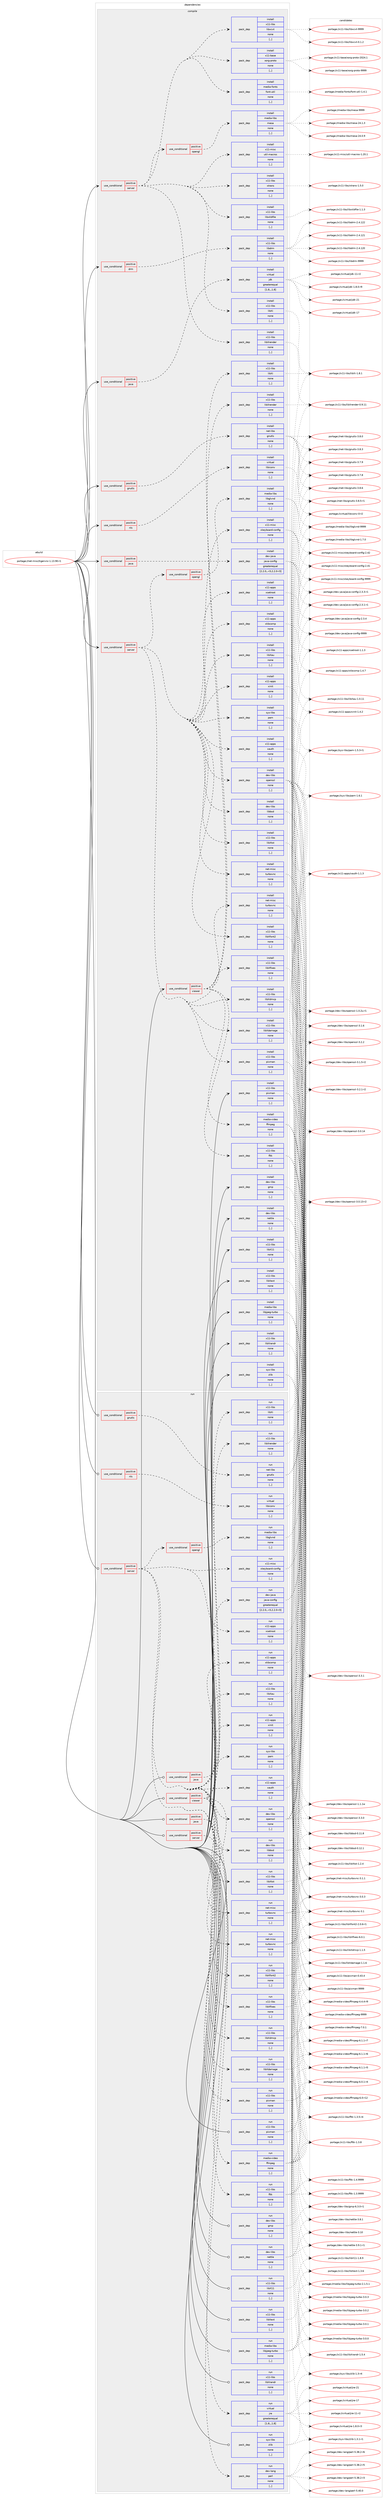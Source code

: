 digraph prolog {

# *************
# Graph options
# *************

newrank=true;
concentrate=true;
compound=true;
graph [rankdir=LR,fontname=Helvetica,fontsize=10,ranksep=1.5];#, ranksep=2.5, nodesep=0.2];
edge  [arrowhead=vee];
node  [fontname=Helvetica,fontsize=10];

# **********
# The ebuild
# **********

subgraph cluster_leftcol {
color=gray;
rank=same;
label=<<i>ebuild</i>>;
id [label="portage://net-misc/tigervnc-1.13.90-r1", color=red, width=4, href="../net-misc/tigervnc-1.13.90-r1.svg"];
}

# ****************
# The dependencies
# ****************

subgraph cluster_midcol {
color=gray;
label=<<i>dependencies</i>>;
subgraph cluster_compile {
fillcolor="#eeeeee";
style=filled;
label=<<i>compile</i>>;
subgraph cond98744 {
dependency374387 [label=<<TABLE BORDER="0" CELLBORDER="1" CELLSPACING="0" CELLPADDING="4"><TR><TD ROWSPAN="3" CELLPADDING="10">use_conditional</TD></TR><TR><TD>positive</TD></TR><TR><TD>drm</TD></TR></TABLE>>, shape=none, color=red];
subgraph pack272922 {
dependency374388 [label=<<TABLE BORDER="0" CELLBORDER="1" CELLSPACING="0" CELLPADDING="4" WIDTH="220"><TR><TD ROWSPAN="6" CELLPADDING="30">pack_dep</TD></TR><TR><TD WIDTH="110">install</TD></TR><TR><TD>x11-libs</TD></TR><TR><TD>libdrm</TD></TR><TR><TD>none</TD></TR><TR><TD>[,,]</TD></TR></TABLE>>, shape=none, color=blue];
}
dependency374387:e -> dependency374388:w [weight=20,style="dashed",arrowhead="vee"];
}
id:e -> dependency374387:w [weight=20,style="solid",arrowhead="vee"];
subgraph cond98745 {
dependency374389 [label=<<TABLE BORDER="0" CELLBORDER="1" CELLSPACING="0" CELLPADDING="4"><TR><TD ROWSPAN="3" CELLPADDING="10">use_conditional</TD></TR><TR><TD>positive</TD></TR><TR><TD>gnutls</TD></TR></TABLE>>, shape=none, color=red];
subgraph pack272923 {
dependency374390 [label=<<TABLE BORDER="0" CELLBORDER="1" CELLSPACING="0" CELLPADDING="4" WIDTH="220"><TR><TD ROWSPAN="6" CELLPADDING="30">pack_dep</TD></TR><TR><TD WIDTH="110">install</TD></TR><TR><TD>net-libs</TD></TR><TR><TD>gnutls</TD></TR><TR><TD>none</TD></TR><TR><TD>[,,]</TD></TR></TABLE>>, shape=none, color=blue];
}
dependency374389:e -> dependency374390:w [weight=20,style="dashed",arrowhead="vee"];
}
id:e -> dependency374389:w [weight=20,style="solid",arrowhead="vee"];
subgraph cond98746 {
dependency374391 [label=<<TABLE BORDER="0" CELLBORDER="1" CELLSPACING="0" CELLPADDING="4"><TR><TD ROWSPAN="3" CELLPADDING="10">use_conditional</TD></TR><TR><TD>positive</TD></TR><TR><TD>java</TD></TR></TABLE>>, shape=none, color=red];
subgraph pack272924 {
dependency374392 [label=<<TABLE BORDER="0" CELLBORDER="1" CELLSPACING="0" CELLPADDING="4" WIDTH="220"><TR><TD ROWSPAN="6" CELLPADDING="30">pack_dep</TD></TR><TR><TD WIDTH="110">install</TD></TR><TR><TD>dev-java</TD></TR><TR><TD>java-config</TD></TR><TR><TD>greaterequal</TD></TR><TR><TD>[2.2.0,,-r3,2.2.0-r3]</TD></TR></TABLE>>, shape=none, color=blue];
}
dependency374391:e -> dependency374392:w [weight=20,style="dashed",arrowhead="vee"];
}
id:e -> dependency374391:w [weight=20,style="solid",arrowhead="vee"];
subgraph cond98747 {
dependency374393 [label=<<TABLE BORDER="0" CELLBORDER="1" CELLSPACING="0" CELLPADDING="4"><TR><TD ROWSPAN="3" CELLPADDING="10">use_conditional</TD></TR><TR><TD>positive</TD></TR><TR><TD>java</TD></TR></TABLE>>, shape=none, color=red];
subgraph pack272925 {
dependency374394 [label=<<TABLE BORDER="0" CELLBORDER="1" CELLSPACING="0" CELLPADDING="4" WIDTH="220"><TR><TD ROWSPAN="6" CELLPADDING="30">pack_dep</TD></TR><TR><TD WIDTH="110">install</TD></TR><TR><TD>virtual</TD></TR><TR><TD>jdk</TD></TR><TR><TD>greaterequal</TD></TR><TR><TD>[1.8,,,1.8]</TD></TR></TABLE>>, shape=none, color=blue];
}
dependency374393:e -> dependency374394:w [weight=20,style="dashed",arrowhead="vee"];
}
id:e -> dependency374393:w [weight=20,style="solid",arrowhead="vee"];
subgraph cond98748 {
dependency374395 [label=<<TABLE BORDER="0" CELLBORDER="1" CELLSPACING="0" CELLPADDING="4"><TR><TD ROWSPAN="3" CELLPADDING="10">use_conditional</TD></TR><TR><TD>positive</TD></TR><TR><TD>nls</TD></TR></TABLE>>, shape=none, color=red];
subgraph pack272926 {
dependency374396 [label=<<TABLE BORDER="0" CELLBORDER="1" CELLSPACING="0" CELLPADDING="4" WIDTH="220"><TR><TD ROWSPAN="6" CELLPADDING="30">pack_dep</TD></TR><TR><TD WIDTH="110">install</TD></TR><TR><TD>virtual</TD></TR><TR><TD>libiconv</TD></TR><TR><TD>none</TD></TR><TR><TD>[,,]</TD></TR></TABLE>>, shape=none, color=blue];
}
dependency374395:e -> dependency374396:w [weight=20,style="dashed",arrowhead="vee"];
}
id:e -> dependency374395:w [weight=20,style="solid",arrowhead="vee"];
subgraph cond98749 {
dependency374397 [label=<<TABLE BORDER="0" CELLBORDER="1" CELLSPACING="0" CELLPADDING="4"><TR><TD ROWSPAN="3" CELLPADDING="10">use_conditional</TD></TR><TR><TD>positive</TD></TR><TR><TD>server</TD></TR></TABLE>>, shape=none, color=red];
subgraph pack272927 {
dependency374398 [label=<<TABLE BORDER="0" CELLBORDER="1" CELLSPACING="0" CELLPADDING="4" WIDTH="220"><TR><TD ROWSPAN="6" CELLPADDING="30">pack_dep</TD></TR><TR><TD WIDTH="110">install</TD></TR><TR><TD>dev-libs</TD></TR><TR><TD>libbsd</TD></TR><TR><TD>none</TD></TR><TR><TD>[,,]</TD></TR></TABLE>>, shape=none, color=blue];
}
dependency374397:e -> dependency374398:w [weight=20,style="dashed",arrowhead="vee"];
subgraph pack272928 {
dependency374399 [label=<<TABLE BORDER="0" CELLBORDER="1" CELLSPACING="0" CELLPADDING="4" WIDTH="220"><TR><TD ROWSPAN="6" CELLPADDING="30">pack_dep</TD></TR><TR><TD WIDTH="110">install</TD></TR><TR><TD>dev-libs</TD></TR><TR><TD>openssl</TD></TR><TR><TD>none</TD></TR><TR><TD>[,,]</TD></TR></TABLE>>, shape=none, color=blue];
}
dependency374397:e -> dependency374399:w [weight=20,style="dashed",arrowhead="vee"];
subgraph pack272929 {
dependency374400 [label=<<TABLE BORDER="0" CELLBORDER="1" CELLSPACING="0" CELLPADDING="4" WIDTH="220"><TR><TD ROWSPAN="6" CELLPADDING="30">pack_dep</TD></TR><TR><TD WIDTH="110">install</TD></TR><TR><TD>sys-libs</TD></TR><TR><TD>pam</TD></TR><TR><TD>none</TD></TR><TR><TD>[,,]</TD></TR></TABLE>>, shape=none, color=blue];
}
dependency374397:e -> dependency374400:w [weight=20,style="dashed",arrowhead="vee"];
subgraph pack272930 {
dependency374401 [label=<<TABLE BORDER="0" CELLBORDER="1" CELLSPACING="0" CELLPADDING="4" WIDTH="220"><TR><TD ROWSPAN="6" CELLPADDING="30">pack_dep</TD></TR><TR><TD WIDTH="110">install</TD></TR><TR><TD>x11-libs</TD></TR><TR><TD>libXau</TD></TR><TR><TD>none</TD></TR><TR><TD>[,,]</TD></TR></TABLE>>, shape=none, color=blue];
}
dependency374397:e -> dependency374401:w [weight=20,style="dashed",arrowhead="vee"];
subgraph pack272931 {
dependency374402 [label=<<TABLE BORDER="0" CELLBORDER="1" CELLSPACING="0" CELLPADDING="4" WIDTH="220"><TR><TD ROWSPAN="6" CELLPADDING="30">pack_dep</TD></TR><TR><TD WIDTH="110">install</TD></TR><TR><TD>x11-libs</TD></TR><TR><TD>libXdamage</TD></TR><TR><TD>none</TD></TR><TR><TD>[,,]</TD></TR></TABLE>>, shape=none, color=blue];
}
dependency374397:e -> dependency374402:w [weight=20,style="dashed",arrowhead="vee"];
subgraph pack272932 {
dependency374403 [label=<<TABLE BORDER="0" CELLBORDER="1" CELLSPACING="0" CELLPADDING="4" WIDTH="220"><TR><TD ROWSPAN="6" CELLPADDING="30">pack_dep</TD></TR><TR><TD WIDTH="110">install</TD></TR><TR><TD>x11-libs</TD></TR><TR><TD>libXdmcp</TD></TR><TR><TD>none</TD></TR><TR><TD>[,,]</TD></TR></TABLE>>, shape=none, color=blue];
}
dependency374397:e -> dependency374403:w [weight=20,style="dashed",arrowhead="vee"];
subgraph pack272933 {
dependency374404 [label=<<TABLE BORDER="0" CELLBORDER="1" CELLSPACING="0" CELLPADDING="4" WIDTH="220"><TR><TD ROWSPAN="6" CELLPADDING="30">pack_dep</TD></TR><TR><TD WIDTH="110">install</TD></TR><TR><TD>x11-libs</TD></TR><TR><TD>libXfixes</TD></TR><TR><TD>none</TD></TR><TR><TD>[,,]</TD></TR></TABLE>>, shape=none, color=blue];
}
dependency374397:e -> dependency374404:w [weight=20,style="dashed",arrowhead="vee"];
subgraph pack272934 {
dependency374405 [label=<<TABLE BORDER="0" CELLBORDER="1" CELLSPACING="0" CELLPADDING="4" WIDTH="220"><TR><TD ROWSPAN="6" CELLPADDING="30">pack_dep</TD></TR><TR><TD WIDTH="110">install</TD></TR><TR><TD>x11-libs</TD></TR><TR><TD>libXfont2</TD></TR><TR><TD>none</TD></TR><TR><TD>[,,]</TD></TR></TABLE>>, shape=none, color=blue];
}
dependency374397:e -> dependency374405:w [weight=20,style="dashed",arrowhead="vee"];
subgraph pack272935 {
dependency374406 [label=<<TABLE BORDER="0" CELLBORDER="1" CELLSPACING="0" CELLPADDING="4" WIDTH="220"><TR><TD ROWSPAN="6" CELLPADDING="30">pack_dep</TD></TR><TR><TD WIDTH="110">install</TD></TR><TR><TD>x11-libs</TD></TR><TR><TD>libXtst</TD></TR><TR><TD>none</TD></TR><TR><TD>[,,]</TD></TR></TABLE>>, shape=none, color=blue];
}
dependency374397:e -> dependency374406:w [weight=20,style="dashed",arrowhead="vee"];
subgraph pack272936 {
dependency374407 [label=<<TABLE BORDER="0" CELLBORDER="1" CELLSPACING="0" CELLPADDING="4" WIDTH="220"><TR><TD ROWSPAN="6" CELLPADDING="30">pack_dep</TD></TR><TR><TD WIDTH="110">install</TD></TR><TR><TD>x11-libs</TD></TR><TR><TD>pixman</TD></TR><TR><TD>none</TD></TR><TR><TD>[,,]</TD></TR></TABLE>>, shape=none, color=blue];
}
dependency374397:e -> dependency374407:w [weight=20,style="dashed",arrowhead="vee"];
subgraph pack272937 {
dependency374408 [label=<<TABLE BORDER="0" CELLBORDER="1" CELLSPACING="0" CELLPADDING="4" WIDTH="220"><TR><TD ROWSPAN="6" CELLPADDING="30">pack_dep</TD></TR><TR><TD WIDTH="110">install</TD></TR><TR><TD>x11-apps</TD></TR><TR><TD>xauth</TD></TR><TR><TD>none</TD></TR><TR><TD>[,,]</TD></TR></TABLE>>, shape=none, color=blue];
}
dependency374397:e -> dependency374408:w [weight=20,style="dashed",arrowhead="vee"];
subgraph pack272938 {
dependency374409 [label=<<TABLE BORDER="0" CELLBORDER="1" CELLSPACING="0" CELLPADDING="4" WIDTH="220"><TR><TD ROWSPAN="6" CELLPADDING="30">pack_dep</TD></TR><TR><TD WIDTH="110">install</TD></TR><TR><TD>x11-apps</TD></TR><TR><TD>xinit</TD></TR><TR><TD>none</TD></TR><TR><TD>[,,]</TD></TR></TABLE>>, shape=none, color=blue];
}
dependency374397:e -> dependency374409:w [weight=20,style="dashed",arrowhead="vee"];
subgraph pack272939 {
dependency374410 [label=<<TABLE BORDER="0" CELLBORDER="1" CELLSPACING="0" CELLPADDING="4" WIDTH="220"><TR><TD ROWSPAN="6" CELLPADDING="30">pack_dep</TD></TR><TR><TD WIDTH="110">install</TD></TR><TR><TD>x11-apps</TD></TR><TR><TD>xkbcomp</TD></TR><TR><TD>none</TD></TR><TR><TD>[,,]</TD></TR></TABLE>>, shape=none, color=blue];
}
dependency374397:e -> dependency374410:w [weight=20,style="dashed",arrowhead="vee"];
subgraph pack272940 {
dependency374411 [label=<<TABLE BORDER="0" CELLBORDER="1" CELLSPACING="0" CELLPADDING="4" WIDTH="220"><TR><TD ROWSPAN="6" CELLPADDING="30">pack_dep</TD></TR><TR><TD WIDTH="110">install</TD></TR><TR><TD>x11-apps</TD></TR><TR><TD>xsetroot</TD></TR><TR><TD>none</TD></TR><TR><TD>[,,]</TD></TR></TABLE>>, shape=none, color=blue];
}
dependency374397:e -> dependency374411:w [weight=20,style="dashed",arrowhead="vee"];
subgraph pack272941 {
dependency374412 [label=<<TABLE BORDER="0" CELLBORDER="1" CELLSPACING="0" CELLPADDING="4" WIDTH="220"><TR><TD ROWSPAN="6" CELLPADDING="30">pack_dep</TD></TR><TR><TD WIDTH="110">install</TD></TR><TR><TD>x11-misc</TD></TR><TR><TD>xkeyboard-config</TD></TR><TR><TD>none</TD></TR><TR><TD>[,,]</TD></TR></TABLE>>, shape=none, color=blue];
}
dependency374397:e -> dependency374412:w [weight=20,style="dashed",arrowhead="vee"];
subgraph cond98750 {
dependency374413 [label=<<TABLE BORDER="0" CELLBORDER="1" CELLSPACING="0" CELLPADDING="4"><TR><TD ROWSPAN="3" CELLPADDING="10">use_conditional</TD></TR><TR><TD>positive</TD></TR><TR><TD>opengl</TD></TR></TABLE>>, shape=none, color=red];
subgraph pack272942 {
dependency374414 [label=<<TABLE BORDER="0" CELLBORDER="1" CELLSPACING="0" CELLPADDING="4" WIDTH="220"><TR><TD ROWSPAN="6" CELLPADDING="30">pack_dep</TD></TR><TR><TD WIDTH="110">install</TD></TR><TR><TD>media-libs</TD></TR><TR><TD>libglvnd</TD></TR><TR><TD>none</TD></TR><TR><TD>[,,]</TD></TR></TABLE>>, shape=none, color=blue];
}
dependency374413:e -> dependency374414:w [weight=20,style="dashed",arrowhead="vee"];
}
dependency374397:e -> dependency374413:w [weight=20,style="dashed",arrowhead="vee"];
subgraph pack272943 {
dependency374415 [label=<<TABLE BORDER="0" CELLBORDER="1" CELLSPACING="0" CELLPADDING="4" WIDTH="220"><TR><TD ROWSPAN="6" CELLPADDING="30">pack_dep</TD></TR><TR><TD WIDTH="110">install</TD></TR><TR><TD>net-misc</TD></TR><TR><TD>turbovnc</TD></TR><TR><TD>none</TD></TR><TR><TD>[,,]</TD></TR></TABLE>>, shape=none, color=blue];
}
dependency374397:e -> dependency374415:w [weight=20,style="dashed",arrowhead="vee"];
}
id:e -> dependency374397:w [weight=20,style="solid",arrowhead="vee"];
subgraph cond98751 {
dependency374416 [label=<<TABLE BORDER="0" CELLBORDER="1" CELLSPACING="0" CELLPADDING="4"><TR><TD ROWSPAN="3" CELLPADDING="10">use_conditional</TD></TR><TR><TD>positive</TD></TR><TR><TD>server</TD></TR></TABLE>>, shape=none, color=red];
subgraph pack272944 {
dependency374417 [label=<<TABLE BORDER="0" CELLBORDER="1" CELLSPACING="0" CELLPADDING="4" WIDTH="220"><TR><TD ROWSPAN="6" CELLPADDING="30">pack_dep</TD></TR><TR><TD WIDTH="110">install</TD></TR><TR><TD>media-fonts</TD></TR><TR><TD>font-util</TD></TR><TR><TD>none</TD></TR><TR><TD>[,,]</TD></TR></TABLE>>, shape=none, color=blue];
}
dependency374416:e -> dependency374417:w [weight=20,style="dashed",arrowhead="vee"];
subgraph pack272945 {
dependency374418 [label=<<TABLE BORDER="0" CELLBORDER="1" CELLSPACING="0" CELLPADDING="4" WIDTH="220"><TR><TD ROWSPAN="6" CELLPADDING="30">pack_dep</TD></TR><TR><TD WIDTH="110">install</TD></TR><TR><TD>x11-base</TD></TR><TR><TD>xorg-proto</TD></TR><TR><TD>none</TD></TR><TR><TD>[,,]</TD></TR></TABLE>>, shape=none, color=blue];
}
dependency374416:e -> dependency374418:w [weight=20,style="dashed",arrowhead="vee"];
subgraph pack272946 {
dependency374419 [label=<<TABLE BORDER="0" CELLBORDER="1" CELLSPACING="0" CELLPADDING="4" WIDTH="220"><TR><TD ROWSPAN="6" CELLPADDING="30">pack_dep</TD></TR><TR><TD WIDTH="110">install</TD></TR><TR><TD>x11-libs</TD></TR><TR><TD>libxcvt</TD></TR><TR><TD>none</TD></TR><TR><TD>[,,]</TD></TR></TABLE>>, shape=none, color=blue];
}
dependency374416:e -> dependency374419:w [weight=20,style="dashed",arrowhead="vee"];
subgraph pack272947 {
dependency374420 [label=<<TABLE BORDER="0" CELLBORDER="1" CELLSPACING="0" CELLPADDING="4" WIDTH="220"><TR><TD ROWSPAN="6" CELLPADDING="30">pack_dep</TD></TR><TR><TD WIDTH="110">install</TD></TR><TR><TD>x11-libs</TD></TR><TR><TD>libXi</TD></TR><TR><TD>none</TD></TR><TR><TD>[,,]</TD></TR></TABLE>>, shape=none, color=blue];
}
dependency374416:e -> dependency374420:w [weight=20,style="dashed",arrowhead="vee"];
subgraph pack272948 {
dependency374421 [label=<<TABLE BORDER="0" CELLBORDER="1" CELLSPACING="0" CELLPADDING="4" WIDTH="220"><TR><TD ROWSPAN="6" CELLPADDING="30">pack_dep</TD></TR><TR><TD WIDTH="110">install</TD></TR><TR><TD>x11-libs</TD></TR><TR><TD>libxkbfile</TD></TR><TR><TD>none</TD></TR><TR><TD>[,,]</TD></TR></TABLE>>, shape=none, color=blue];
}
dependency374416:e -> dependency374421:w [weight=20,style="dashed",arrowhead="vee"];
subgraph pack272949 {
dependency374422 [label=<<TABLE BORDER="0" CELLBORDER="1" CELLSPACING="0" CELLPADDING="4" WIDTH="220"><TR><TD ROWSPAN="6" CELLPADDING="30">pack_dep</TD></TR><TR><TD WIDTH="110">install</TD></TR><TR><TD>x11-libs</TD></TR><TR><TD>libXrender</TD></TR><TR><TD>none</TD></TR><TR><TD>[,,]</TD></TR></TABLE>>, shape=none, color=blue];
}
dependency374416:e -> dependency374422:w [weight=20,style="dashed",arrowhead="vee"];
subgraph pack272950 {
dependency374423 [label=<<TABLE BORDER="0" CELLBORDER="1" CELLSPACING="0" CELLPADDING="4" WIDTH="220"><TR><TD ROWSPAN="6" CELLPADDING="30">pack_dep</TD></TR><TR><TD WIDTH="110">install</TD></TR><TR><TD>x11-libs</TD></TR><TR><TD>xtrans</TD></TR><TR><TD>none</TD></TR><TR><TD>[,,]</TD></TR></TABLE>>, shape=none, color=blue];
}
dependency374416:e -> dependency374423:w [weight=20,style="dashed",arrowhead="vee"];
subgraph pack272951 {
dependency374424 [label=<<TABLE BORDER="0" CELLBORDER="1" CELLSPACING="0" CELLPADDING="4" WIDTH="220"><TR><TD ROWSPAN="6" CELLPADDING="30">pack_dep</TD></TR><TR><TD WIDTH="110">install</TD></TR><TR><TD>x11-misc</TD></TR><TR><TD>util-macros</TD></TR><TR><TD>none</TD></TR><TR><TD>[,,]</TD></TR></TABLE>>, shape=none, color=blue];
}
dependency374416:e -> dependency374424:w [weight=20,style="dashed",arrowhead="vee"];
subgraph cond98752 {
dependency374425 [label=<<TABLE BORDER="0" CELLBORDER="1" CELLSPACING="0" CELLPADDING="4"><TR><TD ROWSPAN="3" CELLPADDING="10">use_conditional</TD></TR><TR><TD>positive</TD></TR><TR><TD>opengl</TD></TR></TABLE>>, shape=none, color=red];
subgraph pack272952 {
dependency374426 [label=<<TABLE BORDER="0" CELLBORDER="1" CELLSPACING="0" CELLPADDING="4" WIDTH="220"><TR><TD ROWSPAN="6" CELLPADDING="30">pack_dep</TD></TR><TR><TD WIDTH="110">install</TD></TR><TR><TD>media-libs</TD></TR><TR><TD>mesa</TD></TR><TR><TD>none</TD></TR><TR><TD>[,,]</TD></TR></TABLE>>, shape=none, color=blue];
}
dependency374425:e -> dependency374426:w [weight=20,style="dashed",arrowhead="vee"];
}
dependency374416:e -> dependency374425:w [weight=20,style="dashed",arrowhead="vee"];
}
id:e -> dependency374416:w [weight=20,style="solid",arrowhead="vee"];
subgraph cond98753 {
dependency374427 [label=<<TABLE BORDER="0" CELLBORDER="1" CELLSPACING="0" CELLPADDING="4"><TR><TD ROWSPAN="3" CELLPADDING="10">use_conditional</TD></TR><TR><TD>positive</TD></TR><TR><TD>viewer</TD></TR></TABLE>>, shape=none, color=red];
subgraph pack272953 {
dependency374428 [label=<<TABLE BORDER="0" CELLBORDER="1" CELLSPACING="0" CELLPADDING="4" WIDTH="220"><TR><TD ROWSPAN="6" CELLPADDING="30">pack_dep</TD></TR><TR><TD WIDTH="110">install</TD></TR><TR><TD>media-video</TD></TR><TR><TD>ffmpeg</TD></TR><TR><TD>none</TD></TR><TR><TD>[,,]</TD></TR></TABLE>>, shape=none, color=blue];
}
dependency374427:e -> dependency374428:w [weight=20,style="dashed",arrowhead="vee"];
subgraph pack272954 {
dependency374429 [label=<<TABLE BORDER="0" CELLBORDER="1" CELLSPACING="0" CELLPADDING="4" WIDTH="220"><TR><TD ROWSPAN="6" CELLPADDING="30">pack_dep</TD></TR><TR><TD WIDTH="110">install</TD></TR><TR><TD>x11-libs</TD></TR><TR><TD>fltk</TD></TR><TR><TD>none</TD></TR><TR><TD>[,,]</TD></TR></TABLE>>, shape=none, color=blue];
}
dependency374427:e -> dependency374429:w [weight=20,style="dashed",arrowhead="vee"];
subgraph pack272955 {
dependency374430 [label=<<TABLE BORDER="0" CELLBORDER="1" CELLSPACING="0" CELLPADDING="4" WIDTH="220"><TR><TD ROWSPAN="6" CELLPADDING="30">pack_dep</TD></TR><TR><TD WIDTH="110">install</TD></TR><TR><TD>x11-libs</TD></TR><TR><TD>libXi</TD></TR><TR><TD>none</TD></TR><TR><TD>[,,]</TD></TR></TABLE>>, shape=none, color=blue];
}
dependency374427:e -> dependency374430:w [weight=20,style="dashed",arrowhead="vee"];
subgraph pack272956 {
dependency374431 [label=<<TABLE BORDER="0" CELLBORDER="1" CELLSPACING="0" CELLPADDING="4" WIDTH="220"><TR><TD ROWSPAN="6" CELLPADDING="30">pack_dep</TD></TR><TR><TD WIDTH="110">install</TD></TR><TR><TD>x11-libs</TD></TR><TR><TD>libXrender</TD></TR><TR><TD>none</TD></TR><TR><TD>[,,]</TD></TR></TABLE>>, shape=none, color=blue];
}
dependency374427:e -> dependency374431:w [weight=20,style="dashed",arrowhead="vee"];
subgraph pack272957 {
dependency374432 [label=<<TABLE BORDER="0" CELLBORDER="1" CELLSPACING="0" CELLPADDING="4" WIDTH="220"><TR><TD ROWSPAN="6" CELLPADDING="30">pack_dep</TD></TR><TR><TD WIDTH="110">install</TD></TR><TR><TD>net-misc</TD></TR><TR><TD>turbovnc</TD></TR><TR><TD>none</TD></TR><TR><TD>[,,]</TD></TR></TABLE>>, shape=none, color=blue];
}
dependency374427:e -> dependency374432:w [weight=20,style="dashed",arrowhead="vee"];
}
id:e -> dependency374427:w [weight=20,style="solid",arrowhead="vee"];
subgraph pack272958 {
dependency374433 [label=<<TABLE BORDER="0" CELLBORDER="1" CELLSPACING="0" CELLPADDING="4" WIDTH="220"><TR><TD ROWSPAN="6" CELLPADDING="30">pack_dep</TD></TR><TR><TD WIDTH="110">install</TD></TR><TR><TD>dev-libs</TD></TR><TR><TD>gmp</TD></TR><TR><TD>none</TD></TR><TR><TD>[,,]</TD></TR></TABLE>>, shape=none, color=blue];
}
id:e -> dependency374433:w [weight=20,style="solid",arrowhead="vee"];
subgraph pack272959 {
dependency374434 [label=<<TABLE BORDER="0" CELLBORDER="1" CELLSPACING="0" CELLPADDING="4" WIDTH="220"><TR><TD ROWSPAN="6" CELLPADDING="30">pack_dep</TD></TR><TR><TD WIDTH="110">install</TD></TR><TR><TD>dev-libs</TD></TR><TR><TD>nettle</TD></TR><TR><TD>none</TD></TR><TR><TD>[,,]</TD></TR></TABLE>>, shape=none, color=blue];
}
id:e -> dependency374434:w [weight=20,style="solid",arrowhead="vee"];
subgraph pack272960 {
dependency374435 [label=<<TABLE BORDER="0" CELLBORDER="1" CELLSPACING="0" CELLPADDING="4" WIDTH="220"><TR><TD ROWSPAN="6" CELLPADDING="30">pack_dep</TD></TR><TR><TD WIDTH="110">install</TD></TR><TR><TD>media-libs</TD></TR><TR><TD>libjpeg-turbo</TD></TR><TR><TD>none</TD></TR><TR><TD>[,,]</TD></TR></TABLE>>, shape=none, color=blue];
}
id:e -> dependency374435:w [weight=20,style="solid",arrowhead="vee"];
subgraph pack272961 {
dependency374436 [label=<<TABLE BORDER="0" CELLBORDER="1" CELLSPACING="0" CELLPADDING="4" WIDTH="220"><TR><TD ROWSPAN="6" CELLPADDING="30">pack_dep</TD></TR><TR><TD WIDTH="110">install</TD></TR><TR><TD>sys-libs</TD></TR><TR><TD>zlib</TD></TR><TR><TD>none</TD></TR><TR><TD>[,,]</TD></TR></TABLE>>, shape=none, color=blue];
}
id:e -> dependency374436:w [weight=20,style="solid",arrowhead="vee"];
subgraph pack272962 {
dependency374437 [label=<<TABLE BORDER="0" CELLBORDER="1" CELLSPACING="0" CELLPADDING="4" WIDTH="220"><TR><TD ROWSPAN="6" CELLPADDING="30">pack_dep</TD></TR><TR><TD WIDTH="110">install</TD></TR><TR><TD>x11-libs</TD></TR><TR><TD>libX11</TD></TR><TR><TD>none</TD></TR><TR><TD>[,,]</TD></TR></TABLE>>, shape=none, color=blue];
}
id:e -> dependency374437:w [weight=20,style="solid",arrowhead="vee"];
subgraph pack272963 {
dependency374438 [label=<<TABLE BORDER="0" CELLBORDER="1" CELLSPACING="0" CELLPADDING="4" WIDTH="220"><TR><TD ROWSPAN="6" CELLPADDING="30">pack_dep</TD></TR><TR><TD WIDTH="110">install</TD></TR><TR><TD>x11-libs</TD></TR><TR><TD>libXext</TD></TR><TR><TD>none</TD></TR><TR><TD>[,,]</TD></TR></TABLE>>, shape=none, color=blue];
}
id:e -> dependency374438:w [weight=20,style="solid",arrowhead="vee"];
subgraph pack272964 {
dependency374439 [label=<<TABLE BORDER="0" CELLBORDER="1" CELLSPACING="0" CELLPADDING="4" WIDTH="220"><TR><TD ROWSPAN="6" CELLPADDING="30">pack_dep</TD></TR><TR><TD WIDTH="110">install</TD></TR><TR><TD>x11-libs</TD></TR><TR><TD>libXrandr</TD></TR><TR><TD>none</TD></TR><TR><TD>[,,]</TD></TR></TABLE>>, shape=none, color=blue];
}
id:e -> dependency374439:w [weight=20,style="solid",arrowhead="vee"];
subgraph pack272965 {
dependency374440 [label=<<TABLE BORDER="0" CELLBORDER="1" CELLSPACING="0" CELLPADDING="4" WIDTH="220"><TR><TD ROWSPAN="6" CELLPADDING="30">pack_dep</TD></TR><TR><TD WIDTH="110">install</TD></TR><TR><TD>x11-libs</TD></TR><TR><TD>pixman</TD></TR><TR><TD>none</TD></TR><TR><TD>[,,]</TD></TR></TABLE>>, shape=none, color=blue];
}
id:e -> dependency374440:w [weight=20,style="solid",arrowhead="vee"];
}
subgraph cluster_compileandrun {
fillcolor="#eeeeee";
style=filled;
label=<<i>compile and run</i>>;
}
subgraph cluster_run {
fillcolor="#eeeeee";
style=filled;
label=<<i>run</i>>;
subgraph cond98754 {
dependency374441 [label=<<TABLE BORDER="0" CELLBORDER="1" CELLSPACING="0" CELLPADDING="4"><TR><TD ROWSPAN="3" CELLPADDING="10">use_conditional</TD></TR><TR><TD>positive</TD></TR><TR><TD>gnutls</TD></TR></TABLE>>, shape=none, color=red];
subgraph pack272966 {
dependency374442 [label=<<TABLE BORDER="0" CELLBORDER="1" CELLSPACING="0" CELLPADDING="4" WIDTH="220"><TR><TD ROWSPAN="6" CELLPADDING="30">pack_dep</TD></TR><TR><TD WIDTH="110">run</TD></TR><TR><TD>net-libs</TD></TR><TR><TD>gnutls</TD></TR><TR><TD>none</TD></TR><TR><TD>[,,]</TD></TR></TABLE>>, shape=none, color=blue];
}
dependency374441:e -> dependency374442:w [weight=20,style="dashed",arrowhead="vee"];
}
id:e -> dependency374441:w [weight=20,style="solid",arrowhead="odot"];
subgraph cond98755 {
dependency374443 [label=<<TABLE BORDER="0" CELLBORDER="1" CELLSPACING="0" CELLPADDING="4"><TR><TD ROWSPAN="3" CELLPADDING="10">use_conditional</TD></TR><TR><TD>positive</TD></TR><TR><TD>java</TD></TR></TABLE>>, shape=none, color=red];
subgraph pack272967 {
dependency374444 [label=<<TABLE BORDER="0" CELLBORDER="1" CELLSPACING="0" CELLPADDING="4" WIDTH="220"><TR><TD ROWSPAN="6" CELLPADDING="30">pack_dep</TD></TR><TR><TD WIDTH="110">run</TD></TR><TR><TD>dev-java</TD></TR><TR><TD>java-config</TD></TR><TR><TD>greaterequal</TD></TR><TR><TD>[2.2.0,,-r3,2.2.0-r3]</TD></TR></TABLE>>, shape=none, color=blue];
}
dependency374443:e -> dependency374444:w [weight=20,style="dashed",arrowhead="vee"];
}
id:e -> dependency374443:w [weight=20,style="solid",arrowhead="odot"];
subgraph cond98756 {
dependency374445 [label=<<TABLE BORDER="0" CELLBORDER="1" CELLSPACING="0" CELLPADDING="4"><TR><TD ROWSPAN="3" CELLPADDING="10">use_conditional</TD></TR><TR><TD>positive</TD></TR><TR><TD>java</TD></TR></TABLE>>, shape=none, color=red];
subgraph pack272968 {
dependency374446 [label=<<TABLE BORDER="0" CELLBORDER="1" CELLSPACING="0" CELLPADDING="4" WIDTH="220"><TR><TD ROWSPAN="6" CELLPADDING="30">pack_dep</TD></TR><TR><TD WIDTH="110">run</TD></TR><TR><TD>virtual</TD></TR><TR><TD>jre</TD></TR><TR><TD>greaterequal</TD></TR><TR><TD>[1.8,,,1.8]</TD></TR></TABLE>>, shape=none, color=blue];
}
dependency374445:e -> dependency374446:w [weight=20,style="dashed",arrowhead="vee"];
}
id:e -> dependency374445:w [weight=20,style="solid",arrowhead="odot"];
subgraph cond98757 {
dependency374447 [label=<<TABLE BORDER="0" CELLBORDER="1" CELLSPACING="0" CELLPADDING="4"><TR><TD ROWSPAN="3" CELLPADDING="10">use_conditional</TD></TR><TR><TD>positive</TD></TR><TR><TD>nls</TD></TR></TABLE>>, shape=none, color=red];
subgraph pack272969 {
dependency374448 [label=<<TABLE BORDER="0" CELLBORDER="1" CELLSPACING="0" CELLPADDING="4" WIDTH="220"><TR><TD ROWSPAN="6" CELLPADDING="30">pack_dep</TD></TR><TR><TD WIDTH="110">run</TD></TR><TR><TD>virtual</TD></TR><TR><TD>libiconv</TD></TR><TR><TD>none</TD></TR><TR><TD>[,,]</TD></TR></TABLE>>, shape=none, color=blue];
}
dependency374447:e -> dependency374448:w [weight=20,style="dashed",arrowhead="vee"];
}
id:e -> dependency374447:w [weight=20,style="solid",arrowhead="odot"];
subgraph cond98758 {
dependency374449 [label=<<TABLE BORDER="0" CELLBORDER="1" CELLSPACING="0" CELLPADDING="4"><TR><TD ROWSPAN="3" CELLPADDING="10">use_conditional</TD></TR><TR><TD>positive</TD></TR><TR><TD>server</TD></TR></TABLE>>, shape=none, color=red];
subgraph pack272970 {
dependency374450 [label=<<TABLE BORDER="0" CELLBORDER="1" CELLSPACING="0" CELLPADDING="4" WIDTH="220"><TR><TD ROWSPAN="6" CELLPADDING="30">pack_dep</TD></TR><TR><TD WIDTH="110">run</TD></TR><TR><TD>dev-lang</TD></TR><TR><TD>perl</TD></TR><TR><TD>none</TD></TR><TR><TD>[,,]</TD></TR></TABLE>>, shape=none, color=blue];
}
dependency374449:e -> dependency374450:w [weight=20,style="dashed",arrowhead="vee"];
}
id:e -> dependency374449:w [weight=20,style="solid",arrowhead="odot"];
subgraph cond98759 {
dependency374451 [label=<<TABLE BORDER="0" CELLBORDER="1" CELLSPACING="0" CELLPADDING="4"><TR><TD ROWSPAN="3" CELLPADDING="10">use_conditional</TD></TR><TR><TD>positive</TD></TR><TR><TD>server</TD></TR></TABLE>>, shape=none, color=red];
subgraph pack272971 {
dependency374452 [label=<<TABLE BORDER="0" CELLBORDER="1" CELLSPACING="0" CELLPADDING="4" WIDTH="220"><TR><TD ROWSPAN="6" CELLPADDING="30">pack_dep</TD></TR><TR><TD WIDTH="110">run</TD></TR><TR><TD>dev-libs</TD></TR><TR><TD>libbsd</TD></TR><TR><TD>none</TD></TR><TR><TD>[,,]</TD></TR></TABLE>>, shape=none, color=blue];
}
dependency374451:e -> dependency374452:w [weight=20,style="dashed",arrowhead="vee"];
subgraph pack272972 {
dependency374453 [label=<<TABLE BORDER="0" CELLBORDER="1" CELLSPACING="0" CELLPADDING="4" WIDTH="220"><TR><TD ROWSPAN="6" CELLPADDING="30">pack_dep</TD></TR><TR><TD WIDTH="110">run</TD></TR><TR><TD>dev-libs</TD></TR><TR><TD>openssl</TD></TR><TR><TD>none</TD></TR><TR><TD>[,,]</TD></TR></TABLE>>, shape=none, color=blue];
}
dependency374451:e -> dependency374453:w [weight=20,style="dashed",arrowhead="vee"];
subgraph pack272973 {
dependency374454 [label=<<TABLE BORDER="0" CELLBORDER="1" CELLSPACING="0" CELLPADDING="4" WIDTH="220"><TR><TD ROWSPAN="6" CELLPADDING="30">pack_dep</TD></TR><TR><TD WIDTH="110">run</TD></TR><TR><TD>sys-libs</TD></TR><TR><TD>pam</TD></TR><TR><TD>none</TD></TR><TR><TD>[,,]</TD></TR></TABLE>>, shape=none, color=blue];
}
dependency374451:e -> dependency374454:w [weight=20,style="dashed",arrowhead="vee"];
subgraph pack272974 {
dependency374455 [label=<<TABLE BORDER="0" CELLBORDER="1" CELLSPACING="0" CELLPADDING="4" WIDTH="220"><TR><TD ROWSPAN="6" CELLPADDING="30">pack_dep</TD></TR><TR><TD WIDTH="110">run</TD></TR><TR><TD>x11-libs</TD></TR><TR><TD>libXau</TD></TR><TR><TD>none</TD></TR><TR><TD>[,,]</TD></TR></TABLE>>, shape=none, color=blue];
}
dependency374451:e -> dependency374455:w [weight=20,style="dashed",arrowhead="vee"];
subgraph pack272975 {
dependency374456 [label=<<TABLE BORDER="0" CELLBORDER="1" CELLSPACING="0" CELLPADDING="4" WIDTH="220"><TR><TD ROWSPAN="6" CELLPADDING="30">pack_dep</TD></TR><TR><TD WIDTH="110">run</TD></TR><TR><TD>x11-libs</TD></TR><TR><TD>libXdamage</TD></TR><TR><TD>none</TD></TR><TR><TD>[,,]</TD></TR></TABLE>>, shape=none, color=blue];
}
dependency374451:e -> dependency374456:w [weight=20,style="dashed",arrowhead="vee"];
subgraph pack272976 {
dependency374457 [label=<<TABLE BORDER="0" CELLBORDER="1" CELLSPACING="0" CELLPADDING="4" WIDTH="220"><TR><TD ROWSPAN="6" CELLPADDING="30">pack_dep</TD></TR><TR><TD WIDTH="110">run</TD></TR><TR><TD>x11-libs</TD></TR><TR><TD>libXdmcp</TD></TR><TR><TD>none</TD></TR><TR><TD>[,,]</TD></TR></TABLE>>, shape=none, color=blue];
}
dependency374451:e -> dependency374457:w [weight=20,style="dashed",arrowhead="vee"];
subgraph pack272977 {
dependency374458 [label=<<TABLE BORDER="0" CELLBORDER="1" CELLSPACING="0" CELLPADDING="4" WIDTH="220"><TR><TD ROWSPAN="6" CELLPADDING="30">pack_dep</TD></TR><TR><TD WIDTH="110">run</TD></TR><TR><TD>x11-libs</TD></TR><TR><TD>libXfixes</TD></TR><TR><TD>none</TD></TR><TR><TD>[,,]</TD></TR></TABLE>>, shape=none, color=blue];
}
dependency374451:e -> dependency374458:w [weight=20,style="dashed",arrowhead="vee"];
subgraph pack272978 {
dependency374459 [label=<<TABLE BORDER="0" CELLBORDER="1" CELLSPACING="0" CELLPADDING="4" WIDTH="220"><TR><TD ROWSPAN="6" CELLPADDING="30">pack_dep</TD></TR><TR><TD WIDTH="110">run</TD></TR><TR><TD>x11-libs</TD></TR><TR><TD>libXfont2</TD></TR><TR><TD>none</TD></TR><TR><TD>[,,]</TD></TR></TABLE>>, shape=none, color=blue];
}
dependency374451:e -> dependency374459:w [weight=20,style="dashed",arrowhead="vee"];
subgraph pack272979 {
dependency374460 [label=<<TABLE BORDER="0" CELLBORDER="1" CELLSPACING="0" CELLPADDING="4" WIDTH="220"><TR><TD ROWSPAN="6" CELLPADDING="30">pack_dep</TD></TR><TR><TD WIDTH="110">run</TD></TR><TR><TD>x11-libs</TD></TR><TR><TD>libXtst</TD></TR><TR><TD>none</TD></TR><TR><TD>[,,]</TD></TR></TABLE>>, shape=none, color=blue];
}
dependency374451:e -> dependency374460:w [weight=20,style="dashed",arrowhead="vee"];
subgraph pack272980 {
dependency374461 [label=<<TABLE BORDER="0" CELLBORDER="1" CELLSPACING="0" CELLPADDING="4" WIDTH="220"><TR><TD ROWSPAN="6" CELLPADDING="30">pack_dep</TD></TR><TR><TD WIDTH="110">run</TD></TR><TR><TD>x11-libs</TD></TR><TR><TD>pixman</TD></TR><TR><TD>none</TD></TR><TR><TD>[,,]</TD></TR></TABLE>>, shape=none, color=blue];
}
dependency374451:e -> dependency374461:w [weight=20,style="dashed",arrowhead="vee"];
subgraph pack272981 {
dependency374462 [label=<<TABLE BORDER="0" CELLBORDER="1" CELLSPACING="0" CELLPADDING="4" WIDTH="220"><TR><TD ROWSPAN="6" CELLPADDING="30">pack_dep</TD></TR><TR><TD WIDTH="110">run</TD></TR><TR><TD>x11-apps</TD></TR><TR><TD>xauth</TD></TR><TR><TD>none</TD></TR><TR><TD>[,,]</TD></TR></TABLE>>, shape=none, color=blue];
}
dependency374451:e -> dependency374462:w [weight=20,style="dashed",arrowhead="vee"];
subgraph pack272982 {
dependency374463 [label=<<TABLE BORDER="0" CELLBORDER="1" CELLSPACING="0" CELLPADDING="4" WIDTH="220"><TR><TD ROWSPAN="6" CELLPADDING="30">pack_dep</TD></TR><TR><TD WIDTH="110">run</TD></TR><TR><TD>x11-apps</TD></TR><TR><TD>xinit</TD></TR><TR><TD>none</TD></TR><TR><TD>[,,]</TD></TR></TABLE>>, shape=none, color=blue];
}
dependency374451:e -> dependency374463:w [weight=20,style="dashed",arrowhead="vee"];
subgraph pack272983 {
dependency374464 [label=<<TABLE BORDER="0" CELLBORDER="1" CELLSPACING="0" CELLPADDING="4" WIDTH="220"><TR><TD ROWSPAN="6" CELLPADDING="30">pack_dep</TD></TR><TR><TD WIDTH="110">run</TD></TR><TR><TD>x11-apps</TD></TR><TR><TD>xkbcomp</TD></TR><TR><TD>none</TD></TR><TR><TD>[,,]</TD></TR></TABLE>>, shape=none, color=blue];
}
dependency374451:e -> dependency374464:w [weight=20,style="dashed",arrowhead="vee"];
subgraph pack272984 {
dependency374465 [label=<<TABLE BORDER="0" CELLBORDER="1" CELLSPACING="0" CELLPADDING="4" WIDTH="220"><TR><TD ROWSPAN="6" CELLPADDING="30">pack_dep</TD></TR><TR><TD WIDTH="110">run</TD></TR><TR><TD>x11-apps</TD></TR><TR><TD>xsetroot</TD></TR><TR><TD>none</TD></TR><TR><TD>[,,]</TD></TR></TABLE>>, shape=none, color=blue];
}
dependency374451:e -> dependency374465:w [weight=20,style="dashed",arrowhead="vee"];
subgraph pack272985 {
dependency374466 [label=<<TABLE BORDER="0" CELLBORDER="1" CELLSPACING="0" CELLPADDING="4" WIDTH="220"><TR><TD ROWSPAN="6" CELLPADDING="30">pack_dep</TD></TR><TR><TD WIDTH="110">run</TD></TR><TR><TD>x11-misc</TD></TR><TR><TD>xkeyboard-config</TD></TR><TR><TD>none</TD></TR><TR><TD>[,,]</TD></TR></TABLE>>, shape=none, color=blue];
}
dependency374451:e -> dependency374466:w [weight=20,style="dashed",arrowhead="vee"];
subgraph cond98760 {
dependency374467 [label=<<TABLE BORDER="0" CELLBORDER="1" CELLSPACING="0" CELLPADDING="4"><TR><TD ROWSPAN="3" CELLPADDING="10">use_conditional</TD></TR><TR><TD>positive</TD></TR><TR><TD>opengl</TD></TR></TABLE>>, shape=none, color=red];
subgraph pack272986 {
dependency374468 [label=<<TABLE BORDER="0" CELLBORDER="1" CELLSPACING="0" CELLPADDING="4" WIDTH="220"><TR><TD ROWSPAN="6" CELLPADDING="30">pack_dep</TD></TR><TR><TD WIDTH="110">run</TD></TR><TR><TD>media-libs</TD></TR><TR><TD>libglvnd</TD></TR><TR><TD>none</TD></TR><TR><TD>[,,]</TD></TR></TABLE>>, shape=none, color=blue];
}
dependency374467:e -> dependency374468:w [weight=20,style="dashed",arrowhead="vee"];
}
dependency374451:e -> dependency374467:w [weight=20,style="dashed",arrowhead="vee"];
subgraph pack272987 {
dependency374469 [label=<<TABLE BORDER="0" CELLBORDER="1" CELLSPACING="0" CELLPADDING="4" WIDTH="220"><TR><TD ROWSPAN="6" CELLPADDING="30">pack_dep</TD></TR><TR><TD WIDTH="110">run</TD></TR><TR><TD>net-misc</TD></TR><TR><TD>turbovnc</TD></TR><TR><TD>none</TD></TR><TR><TD>[,,]</TD></TR></TABLE>>, shape=none, color=blue];
}
dependency374451:e -> dependency374469:w [weight=20,style="dashed",arrowhead="vee"];
}
id:e -> dependency374451:w [weight=20,style="solid",arrowhead="odot"];
subgraph cond98761 {
dependency374470 [label=<<TABLE BORDER="0" CELLBORDER="1" CELLSPACING="0" CELLPADDING="4"><TR><TD ROWSPAN="3" CELLPADDING="10">use_conditional</TD></TR><TR><TD>positive</TD></TR><TR><TD>viewer</TD></TR></TABLE>>, shape=none, color=red];
subgraph pack272988 {
dependency374471 [label=<<TABLE BORDER="0" CELLBORDER="1" CELLSPACING="0" CELLPADDING="4" WIDTH="220"><TR><TD ROWSPAN="6" CELLPADDING="30">pack_dep</TD></TR><TR><TD WIDTH="110">run</TD></TR><TR><TD>media-video</TD></TR><TR><TD>ffmpeg</TD></TR><TR><TD>none</TD></TR><TR><TD>[,,]</TD></TR></TABLE>>, shape=none, color=blue];
}
dependency374470:e -> dependency374471:w [weight=20,style="dashed",arrowhead="vee"];
subgraph pack272989 {
dependency374472 [label=<<TABLE BORDER="0" CELLBORDER="1" CELLSPACING="0" CELLPADDING="4" WIDTH="220"><TR><TD ROWSPAN="6" CELLPADDING="30">pack_dep</TD></TR><TR><TD WIDTH="110">run</TD></TR><TR><TD>x11-libs</TD></TR><TR><TD>fltk</TD></TR><TR><TD>none</TD></TR><TR><TD>[,,]</TD></TR></TABLE>>, shape=none, color=blue];
}
dependency374470:e -> dependency374472:w [weight=20,style="dashed",arrowhead="vee"];
subgraph pack272990 {
dependency374473 [label=<<TABLE BORDER="0" CELLBORDER="1" CELLSPACING="0" CELLPADDING="4" WIDTH="220"><TR><TD ROWSPAN="6" CELLPADDING="30">pack_dep</TD></TR><TR><TD WIDTH="110">run</TD></TR><TR><TD>x11-libs</TD></TR><TR><TD>libXi</TD></TR><TR><TD>none</TD></TR><TR><TD>[,,]</TD></TR></TABLE>>, shape=none, color=blue];
}
dependency374470:e -> dependency374473:w [weight=20,style="dashed",arrowhead="vee"];
subgraph pack272991 {
dependency374474 [label=<<TABLE BORDER="0" CELLBORDER="1" CELLSPACING="0" CELLPADDING="4" WIDTH="220"><TR><TD ROWSPAN="6" CELLPADDING="30">pack_dep</TD></TR><TR><TD WIDTH="110">run</TD></TR><TR><TD>x11-libs</TD></TR><TR><TD>libXrender</TD></TR><TR><TD>none</TD></TR><TR><TD>[,,]</TD></TR></TABLE>>, shape=none, color=blue];
}
dependency374470:e -> dependency374474:w [weight=20,style="dashed",arrowhead="vee"];
subgraph pack272992 {
dependency374475 [label=<<TABLE BORDER="0" CELLBORDER="1" CELLSPACING="0" CELLPADDING="4" WIDTH="220"><TR><TD ROWSPAN="6" CELLPADDING="30">pack_dep</TD></TR><TR><TD WIDTH="110">run</TD></TR><TR><TD>net-misc</TD></TR><TR><TD>turbovnc</TD></TR><TR><TD>none</TD></TR><TR><TD>[,,]</TD></TR></TABLE>>, shape=none, color=blue];
}
dependency374470:e -> dependency374475:w [weight=20,style="dashed",arrowhead="vee"];
}
id:e -> dependency374470:w [weight=20,style="solid",arrowhead="odot"];
subgraph pack272993 {
dependency374476 [label=<<TABLE BORDER="0" CELLBORDER="1" CELLSPACING="0" CELLPADDING="4" WIDTH="220"><TR><TD ROWSPAN="6" CELLPADDING="30">pack_dep</TD></TR><TR><TD WIDTH="110">run</TD></TR><TR><TD>dev-libs</TD></TR><TR><TD>gmp</TD></TR><TR><TD>none</TD></TR><TR><TD>[,,]</TD></TR></TABLE>>, shape=none, color=blue];
}
id:e -> dependency374476:w [weight=20,style="solid",arrowhead="odot"];
subgraph pack272994 {
dependency374477 [label=<<TABLE BORDER="0" CELLBORDER="1" CELLSPACING="0" CELLPADDING="4" WIDTH="220"><TR><TD ROWSPAN="6" CELLPADDING="30">pack_dep</TD></TR><TR><TD WIDTH="110">run</TD></TR><TR><TD>dev-libs</TD></TR><TR><TD>nettle</TD></TR><TR><TD>none</TD></TR><TR><TD>[,,]</TD></TR></TABLE>>, shape=none, color=blue];
}
id:e -> dependency374477:w [weight=20,style="solid",arrowhead="odot"];
subgraph pack272995 {
dependency374478 [label=<<TABLE BORDER="0" CELLBORDER="1" CELLSPACING="0" CELLPADDING="4" WIDTH="220"><TR><TD ROWSPAN="6" CELLPADDING="30">pack_dep</TD></TR><TR><TD WIDTH="110">run</TD></TR><TR><TD>media-libs</TD></TR><TR><TD>libjpeg-turbo</TD></TR><TR><TD>none</TD></TR><TR><TD>[,,]</TD></TR></TABLE>>, shape=none, color=blue];
}
id:e -> dependency374478:w [weight=20,style="solid",arrowhead="odot"];
subgraph pack272996 {
dependency374479 [label=<<TABLE BORDER="0" CELLBORDER="1" CELLSPACING="0" CELLPADDING="4" WIDTH="220"><TR><TD ROWSPAN="6" CELLPADDING="30">pack_dep</TD></TR><TR><TD WIDTH="110">run</TD></TR><TR><TD>sys-libs</TD></TR><TR><TD>zlib</TD></TR><TR><TD>none</TD></TR><TR><TD>[,,]</TD></TR></TABLE>>, shape=none, color=blue];
}
id:e -> dependency374479:w [weight=20,style="solid",arrowhead="odot"];
subgraph pack272997 {
dependency374480 [label=<<TABLE BORDER="0" CELLBORDER="1" CELLSPACING="0" CELLPADDING="4" WIDTH="220"><TR><TD ROWSPAN="6" CELLPADDING="30">pack_dep</TD></TR><TR><TD WIDTH="110">run</TD></TR><TR><TD>x11-libs</TD></TR><TR><TD>libX11</TD></TR><TR><TD>none</TD></TR><TR><TD>[,,]</TD></TR></TABLE>>, shape=none, color=blue];
}
id:e -> dependency374480:w [weight=20,style="solid",arrowhead="odot"];
subgraph pack272998 {
dependency374481 [label=<<TABLE BORDER="0" CELLBORDER="1" CELLSPACING="0" CELLPADDING="4" WIDTH="220"><TR><TD ROWSPAN="6" CELLPADDING="30">pack_dep</TD></TR><TR><TD WIDTH="110">run</TD></TR><TR><TD>x11-libs</TD></TR><TR><TD>libXext</TD></TR><TR><TD>none</TD></TR><TR><TD>[,,]</TD></TR></TABLE>>, shape=none, color=blue];
}
id:e -> dependency374481:w [weight=20,style="solid",arrowhead="odot"];
subgraph pack272999 {
dependency374482 [label=<<TABLE BORDER="0" CELLBORDER="1" CELLSPACING="0" CELLPADDING="4" WIDTH="220"><TR><TD ROWSPAN="6" CELLPADDING="30">pack_dep</TD></TR><TR><TD WIDTH="110">run</TD></TR><TR><TD>x11-libs</TD></TR><TR><TD>libXrandr</TD></TR><TR><TD>none</TD></TR><TR><TD>[,,]</TD></TR></TABLE>>, shape=none, color=blue];
}
id:e -> dependency374482:w [weight=20,style="solid",arrowhead="odot"];
subgraph pack273000 {
dependency374483 [label=<<TABLE BORDER="0" CELLBORDER="1" CELLSPACING="0" CELLPADDING="4" WIDTH="220"><TR><TD ROWSPAN="6" CELLPADDING="30">pack_dep</TD></TR><TR><TD WIDTH="110">run</TD></TR><TR><TD>x11-libs</TD></TR><TR><TD>pixman</TD></TR><TR><TD>none</TD></TR><TR><TD>[,,]</TD></TR></TABLE>>, shape=none, color=blue];
}
id:e -> dependency374483:w [weight=20,style="solid",arrowhead="odot"];
}
}

# **************
# The candidates
# **************

subgraph cluster_choices {
rank=same;
color=gray;
label=<<i>candidates</i>>;

subgraph choice272922 {
color=black;
nodesep=1;
choice1204949451081059811547108105981001141094557575757 [label="portage://x11-libs/libdrm-9999", color=red, width=4,href="../x11-libs/libdrm-9999.svg"];
choice1204949451081059811547108105981001141094550465246495050 [label="portage://x11-libs/libdrm-2.4.122", color=red, width=4,href="../x11-libs/libdrm-2.4.122.svg"];
choice1204949451081059811547108105981001141094550465246495049 [label="portage://x11-libs/libdrm-2.4.121", color=red, width=4,href="../x11-libs/libdrm-2.4.121.svg"];
choice1204949451081059811547108105981001141094550465246495048 [label="portage://x11-libs/libdrm-2.4.120", color=red, width=4,href="../x11-libs/libdrm-2.4.120.svg"];
dependency374388:e -> choice1204949451081059811547108105981001141094557575757:w [style=dotted,weight="100"];
dependency374388:e -> choice1204949451081059811547108105981001141094550465246495050:w [style=dotted,weight="100"];
dependency374388:e -> choice1204949451081059811547108105981001141094550465246495049:w [style=dotted,weight="100"];
dependency374388:e -> choice1204949451081059811547108105981001141094550465246495048:w [style=dotted,weight="100"];
}
subgraph choice272923 {
color=black;
nodesep=1;
choice110101116451081059811547103110117116108115455146564654 [label="portage://net-libs/gnutls-3.8.6", color=red, width=4,href="../net-libs/gnutls-3.8.6.svg"];
choice1101011164510810598115471031101171161081154551465646534511449 [label="portage://net-libs/gnutls-3.8.5-r1", color=red, width=4,href="../net-libs/gnutls-3.8.5-r1.svg"];
choice110101116451081059811547103110117116108115455146564651 [label="portage://net-libs/gnutls-3.8.3", color=red, width=4,href="../net-libs/gnutls-3.8.3.svg"];
choice110101116451081059811547103110117116108115455146564648 [label="portage://net-libs/gnutls-3.8.0", color=red, width=4,href="../net-libs/gnutls-3.8.0.svg"];
choice110101116451081059811547103110117116108115455146554657 [label="portage://net-libs/gnutls-3.7.9", color=red, width=4,href="../net-libs/gnutls-3.7.9.svg"];
choice110101116451081059811547103110117116108115455146554656 [label="portage://net-libs/gnutls-3.7.8", color=red, width=4,href="../net-libs/gnutls-3.7.8.svg"];
dependency374390:e -> choice110101116451081059811547103110117116108115455146564654:w [style=dotted,weight="100"];
dependency374390:e -> choice1101011164510810598115471031101171161081154551465646534511449:w [style=dotted,weight="100"];
dependency374390:e -> choice110101116451081059811547103110117116108115455146564651:w [style=dotted,weight="100"];
dependency374390:e -> choice110101116451081059811547103110117116108115455146564648:w [style=dotted,weight="100"];
dependency374390:e -> choice110101116451081059811547103110117116108115455146554657:w [style=dotted,weight="100"];
dependency374390:e -> choice110101116451081059811547103110117116108115455146554656:w [style=dotted,weight="100"];
}
subgraph choice272924 {
color=black;
nodesep=1;
choice10010111845106971189747106971189745991111101021051034557575757 [label="portage://dev-java/java-config-9999", color=red, width=4,href="../dev-java/java-config-9999.svg"];
choice1001011184510697118974710697118974599111110102105103455046514652 [label="portage://dev-java/java-config-2.3.4", color=red, width=4,href="../dev-java/java-config-2.3.4.svg"];
choice10010111845106971189747106971189745991111101021051034550465146514511449 [label="portage://dev-java/java-config-2.3.3-r1", color=red, width=4,href="../dev-java/java-config-2.3.3-r1.svg"];
choice10010111845106971189747106971189745991111101021051034550465146494511449 [label="portage://dev-java/java-config-2.3.1-r1", color=red, width=4,href="../dev-java/java-config-2.3.1-r1.svg"];
dependency374392:e -> choice10010111845106971189747106971189745991111101021051034557575757:w [style=dotted,weight="100"];
dependency374392:e -> choice1001011184510697118974710697118974599111110102105103455046514652:w [style=dotted,weight="100"];
dependency374392:e -> choice10010111845106971189747106971189745991111101021051034550465146514511449:w [style=dotted,weight="100"];
dependency374392:e -> choice10010111845106971189747106971189745991111101021051034550465146494511449:w [style=dotted,weight="100"];
}
subgraph choice272925 {
color=black;
nodesep=1;
choice1181051141161179710847106100107455049 [label="portage://virtual/jdk-21", color=red, width=4,href="../virtual/jdk-21.svg"];
choice1181051141161179710847106100107454955 [label="portage://virtual/jdk-17", color=red, width=4,href="../virtual/jdk-17.svg"];
choice11810511411611797108471061001074549494511450 [label="portage://virtual/jdk-11-r2", color=red, width=4,href="../virtual/jdk-11-r2.svg"];
choice11810511411611797108471061001074549465646484511457 [label="portage://virtual/jdk-1.8.0-r9", color=red, width=4,href="../virtual/jdk-1.8.0-r9.svg"];
dependency374394:e -> choice1181051141161179710847106100107455049:w [style=dotted,weight="100"];
dependency374394:e -> choice1181051141161179710847106100107454955:w [style=dotted,weight="100"];
dependency374394:e -> choice11810511411611797108471061001074549494511450:w [style=dotted,weight="100"];
dependency374394:e -> choice11810511411611797108471061001074549465646484511457:w [style=dotted,weight="100"];
}
subgraph choice272926 {
color=black;
nodesep=1;
choice1181051141161179710847108105981059911111011845484511450 [label="portage://virtual/libiconv-0-r2", color=red, width=4,href="../virtual/libiconv-0-r2.svg"];
dependency374396:e -> choice1181051141161179710847108105981059911111011845484511450:w [style=dotted,weight="100"];
}
subgraph choice272927 {
color=black;
nodesep=1;
choice100101118451081059811547108105989811510045484649504649 [label="portage://dev-libs/libbsd-0.12.1", color=red, width=4,href="../dev-libs/libbsd-0.12.1.svg"];
choice100101118451081059811547108105989811510045484649494656 [label="portage://dev-libs/libbsd-0.11.8", color=red, width=4,href="../dev-libs/libbsd-0.11.8.svg"];
dependency374398:e -> choice100101118451081059811547108105989811510045484649504649:w [style=dotted,weight="100"];
dependency374398:e -> choice100101118451081059811547108105989811510045484649494656:w [style=dotted,weight="100"];
}
subgraph choice272928 {
color=black;
nodesep=1;
choice100101118451081059811547111112101110115115108455146514649 [label="portage://dev-libs/openssl-3.3.1", color=red, width=4,href="../dev-libs/openssl-3.3.1.svg"];
choice100101118451081059811547111112101110115115108455146514648 [label="portage://dev-libs/openssl-3.3.0", color=red, width=4,href="../dev-libs/openssl-3.3.0.svg"];
choice100101118451081059811547111112101110115115108455146504650 [label="portage://dev-libs/openssl-3.2.2", color=red, width=4,href="../dev-libs/openssl-3.2.2.svg"];
choice1001011184510810598115471111121011101151151084551465046494511450 [label="portage://dev-libs/openssl-3.2.1-r2", color=red, width=4,href="../dev-libs/openssl-3.2.1-r2.svg"];
choice100101118451081059811547111112101110115115108455146494654 [label="portage://dev-libs/openssl-3.1.6", color=red, width=4,href="../dev-libs/openssl-3.1.6.svg"];
choice1001011184510810598115471111121011101151151084551464946534511450 [label="portage://dev-libs/openssl-3.1.5-r2", color=red, width=4,href="../dev-libs/openssl-3.1.5-r2.svg"];
choice10010111845108105981154711111210111011511510845514648464952 [label="portage://dev-libs/openssl-3.0.14", color=red, width=4,href="../dev-libs/openssl-3.0.14.svg"];
choice100101118451081059811547111112101110115115108455146484649514511450 [label="portage://dev-libs/openssl-3.0.13-r2", color=red, width=4,href="../dev-libs/openssl-3.0.13-r2.svg"];
choice100101118451081059811547111112101110115115108454946494649119 [label="portage://dev-libs/openssl-1.1.1w", color=red, width=4,href="../dev-libs/openssl-1.1.1w.svg"];
choice1001011184510810598115471111121011101151151084549464846501174511449 [label="portage://dev-libs/openssl-1.0.2u-r1", color=red, width=4,href="../dev-libs/openssl-1.0.2u-r1.svg"];
dependency374399:e -> choice100101118451081059811547111112101110115115108455146514649:w [style=dotted,weight="100"];
dependency374399:e -> choice100101118451081059811547111112101110115115108455146514648:w [style=dotted,weight="100"];
dependency374399:e -> choice100101118451081059811547111112101110115115108455146504650:w [style=dotted,weight="100"];
dependency374399:e -> choice1001011184510810598115471111121011101151151084551465046494511450:w [style=dotted,weight="100"];
dependency374399:e -> choice100101118451081059811547111112101110115115108455146494654:w [style=dotted,weight="100"];
dependency374399:e -> choice1001011184510810598115471111121011101151151084551464946534511450:w [style=dotted,weight="100"];
dependency374399:e -> choice10010111845108105981154711111210111011511510845514648464952:w [style=dotted,weight="100"];
dependency374399:e -> choice100101118451081059811547111112101110115115108455146484649514511450:w [style=dotted,weight="100"];
dependency374399:e -> choice100101118451081059811547111112101110115115108454946494649119:w [style=dotted,weight="100"];
dependency374399:e -> choice1001011184510810598115471111121011101151151084549464846501174511449:w [style=dotted,weight="100"];
}
subgraph choice272929 {
color=black;
nodesep=1;
choice11512111545108105981154711297109454946544649 [label="portage://sys-libs/pam-1.6.1", color=red, width=4,href="../sys-libs/pam-1.6.1.svg"];
choice115121115451081059811547112971094549465346514511449 [label="portage://sys-libs/pam-1.5.3-r1", color=red, width=4,href="../sys-libs/pam-1.5.3-r1.svg"];
dependency374400:e -> choice11512111545108105981154711297109454946544649:w [style=dotted,weight="100"];
dependency374400:e -> choice115121115451081059811547112971094549465346514511449:w [style=dotted,weight="100"];
}
subgraph choice272930 {
color=black;
nodesep=1;
choice120494945108105981154710810598889711745494648464949 [label="portage://x11-libs/libXau-1.0.11", color=red, width=4,href="../x11-libs/libXau-1.0.11.svg"];
dependency374401:e -> choice120494945108105981154710810598889711745494648464949:w [style=dotted,weight="100"];
}
subgraph choice272931 {
color=black;
nodesep=1;
choice120494945108105981154710810598881009710997103101454946494654 [label="portage://x11-libs/libXdamage-1.1.6", color=red, width=4,href="../x11-libs/libXdamage-1.1.6.svg"];
dependency374402:e -> choice120494945108105981154710810598881009710997103101454946494654:w [style=dotted,weight="100"];
}
subgraph choice272932 {
color=black;
nodesep=1;
choice1204949451081059811547108105988810010999112454946494653 [label="portage://x11-libs/libXdmcp-1.1.5", color=red, width=4,href="../x11-libs/libXdmcp-1.1.5.svg"];
dependency374403:e -> choice1204949451081059811547108105988810010999112454946494653:w [style=dotted,weight="100"];
}
subgraph choice272933 {
color=black;
nodesep=1;
choice12049494510810598115471081059888102105120101115455446484649 [label="portage://x11-libs/libXfixes-6.0.1", color=red, width=4,href="../x11-libs/libXfixes-6.0.1.svg"];
dependency374404:e -> choice12049494510810598115471081059888102105120101115455446484649:w [style=dotted,weight="100"];
}
subgraph choice272934 {
color=black;
nodesep=1;
choice12049494510810598115471081059888102111110116504550464846544511449 [label="portage://x11-libs/libXfont2-2.0.6-r1", color=red, width=4,href="../x11-libs/libXfont2-2.0.6-r1.svg"];
dependency374405:e -> choice12049494510810598115471081059888102111110116504550464846544511449:w [style=dotted,weight="100"];
}
subgraph choice272935 {
color=black;
nodesep=1;
choice12049494510810598115471081059888116115116454946504652 [label="portage://x11-libs/libXtst-1.2.4", color=red, width=4,href="../x11-libs/libXtst-1.2.4.svg"];
dependency374406:e -> choice12049494510810598115471081059888116115116454946504652:w [style=dotted,weight="100"];
}
subgraph choice272936 {
color=black;
nodesep=1;
choice1204949451081059811547112105120109971104557575757 [label="portage://x11-libs/pixman-9999", color=red, width=4,href="../x11-libs/pixman-9999.svg"];
choice12049494510810598115471121051201099711045484652514652 [label="portage://x11-libs/pixman-0.43.4", color=red, width=4,href="../x11-libs/pixman-0.43.4.svg"];
dependency374407:e -> choice1204949451081059811547112105120109971104557575757:w [style=dotted,weight="100"];
dependency374407:e -> choice12049494510810598115471121051201099711045484652514652:w [style=dotted,weight="100"];
}
subgraph choice272937 {
color=black;
nodesep=1;
choice120494945971121121154712097117116104454946494651 [label="portage://x11-apps/xauth-1.1.3", color=red, width=4,href="../x11-apps/xauth-1.1.3.svg"];
dependency374408:e -> choice120494945971121121154712097117116104454946494651:w [style=dotted,weight="100"];
}
subgraph choice272938 {
color=black;
nodesep=1;
choice1204949459711211211547120105110105116454946524650 [label="portage://x11-apps/xinit-1.4.2", color=red, width=4,href="../x11-apps/xinit-1.4.2.svg"];
dependency374409:e -> choice1204949459711211211547120105110105116454946524650:w [style=dotted,weight="100"];
}
subgraph choice272939 {
color=black;
nodesep=1;
choice12049494597112112115471201079899111109112454946524655 [label="portage://x11-apps/xkbcomp-1.4.7", color=red, width=4,href="../x11-apps/xkbcomp-1.4.7.svg"];
dependency374410:e -> choice12049494597112112115471201079899111109112454946524655:w [style=dotted,weight="100"];
}
subgraph choice272940 {
color=black;
nodesep=1;
choice1204949459711211211547120115101116114111111116454946494651 [label="portage://x11-apps/xsetroot-1.1.3", color=red, width=4,href="../x11-apps/xsetroot-1.1.3.svg"];
dependency374411:e -> choice1204949459711211211547120115101116114111111116454946494651:w [style=dotted,weight="100"];
}
subgraph choice272941 {
color=black;
nodesep=1;
choice1204949451091051159947120107101121981119711410045991111101021051034557575757 [label="portage://x11-misc/xkeyboard-config-9999", color=red, width=4,href="../x11-misc/xkeyboard-config-9999.svg"];
choice1204949451091051159947120107101121981119711410045991111101021051034550465250 [label="portage://x11-misc/xkeyboard-config-2.42", color=red, width=4,href="../x11-misc/xkeyboard-config-2.42.svg"];
choice1204949451091051159947120107101121981119711410045991111101021051034550465249 [label="portage://x11-misc/xkeyboard-config-2.41", color=red, width=4,href="../x11-misc/xkeyboard-config-2.41.svg"];
dependency374412:e -> choice1204949451091051159947120107101121981119711410045991111101021051034557575757:w [style=dotted,weight="100"];
dependency374412:e -> choice1204949451091051159947120107101121981119711410045991111101021051034550465250:w [style=dotted,weight="100"];
dependency374412:e -> choice1204949451091051159947120107101121981119711410045991111101021051034550465249:w [style=dotted,weight="100"];
}
subgraph choice272942 {
color=black;
nodesep=1;
choice10910110010597451081059811547108105981031081181101004557575757 [label="portage://media-libs/libglvnd-9999", color=red, width=4,href="../media-libs/libglvnd-9999.svg"];
choice1091011001059745108105981154710810598103108118110100454946554648 [label="portage://media-libs/libglvnd-1.7.0", color=red, width=4,href="../media-libs/libglvnd-1.7.0.svg"];
dependency374414:e -> choice10910110010597451081059811547108105981031081181101004557575757:w [style=dotted,weight="100"];
dependency374414:e -> choice1091011001059745108105981154710810598103108118110100454946554648:w [style=dotted,weight="100"];
}
subgraph choice272943 {
color=black;
nodesep=1;
choice1101011164510910511599471161171149811111811099455146494649 [label="portage://net-misc/turbovnc-3.1.1", color=red, width=4,href="../net-misc/turbovnc-3.1.1.svg"];
choice110101116451091051159947116117114981111181109945514649 [label="portage://net-misc/turbovnc-3.1", color=red, width=4,href="../net-misc/turbovnc-3.1.svg"];
choice1101011164510910511599471161171149811111811099455146484651 [label="portage://net-misc/turbovnc-3.0.3", color=red, width=4,href="../net-misc/turbovnc-3.0.3.svg"];
dependency374415:e -> choice1101011164510910511599471161171149811111811099455146494649:w [style=dotted,weight="100"];
dependency374415:e -> choice110101116451091051159947116117114981111181109945514649:w [style=dotted,weight="100"];
dependency374415:e -> choice1101011164510910511599471161171149811111811099455146484651:w [style=dotted,weight="100"];
}
subgraph choice272944 {
color=black;
nodesep=1;
choice10910110010597451021111101161154710211111011645117116105108454946524649 [label="portage://media-fonts/font-util-1.4.1", color=red, width=4,href="../media-fonts/font-util-1.4.1.svg"];
dependency374417:e -> choice10910110010597451021111101161154710211111011645117116105108454946524649:w [style=dotted,weight="100"];
}
subgraph choice272945 {
color=black;
nodesep=1;
choice120494945989711510147120111114103451121141111161114557575757 [label="portage://x11-base/xorg-proto-9999", color=red, width=4,href="../x11-base/xorg-proto-9999.svg"];
choice1204949459897115101471201111141034511211411111611145504850524649 [label="portage://x11-base/xorg-proto-2024.1", color=red, width=4,href="../x11-base/xorg-proto-2024.1.svg"];
dependency374418:e -> choice120494945989711510147120111114103451121141111161114557575757:w [style=dotted,weight="100"];
dependency374418:e -> choice1204949459897115101471201111141034511211411111611145504850524649:w [style=dotted,weight="100"];
}
subgraph choice272946 {
color=black;
nodesep=1;
choice120494945108105981154710810598120991181164557575757 [label="portage://x11-libs/libxcvt-9999", color=red, width=4,href="../x11-libs/libxcvt-9999.svg"];
choice12049494510810598115471081059812099118116454846494650 [label="portage://x11-libs/libxcvt-0.1.2", color=red, width=4,href="../x11-libs/libxcvt-0.1.2.svg"];
dependency374419:e -> choice120494945108105981154710810598120991181164557575757:w [style=dotted,weight="100"];
dependency374419:e -> choice12049494510810598115471081059812099118116454846494650:w [style=dotted,weight="100"];
}
subgraph choice272947 {
color=black;
nodesep=1;
choice12049494510810598115471081059888105454946564649 [label="portage://x11-libs/libXi-1.8.1", color=red, width=4,href="../x11-libs/libXi-1.8.1.svg"];
dependency374420:e -> choice12049494510810598115471081059888105454946564649:w [style=dotted,weight="100"];
}
subgraph choice272948 {
color=black;
nodesep=1;
choice12049494510810598115471081059812010798102105108101454946494651 [label="portage://x11-libs/libxkbfile-1.1.3", color=red, width=4,href="../x11-libs/libxkbfile-1.1.3.svg"];
dependency374421:e -> choice12049494510810598115471081059812010798102105108101454946494651:w [style=dotted,weight="100"];
}
subgraph choice272949 {
color=black;
nodesep=1;
choice1204949451081059811547108105988811410111010010111445484657464949 [label="portage://x11-libs/libXrender-0.9.11", color=red, width=4,href="../x11-libs/libXrender-0.9.11.svg"];
dependency374422:e -> choice1204949451081059811547108105988811410111010010111445484657464949:w [style=dotted,weight="100"];
}
subgraph choice272950 {
color=black;
nodesep=1;
choice120494945108105981154712011611497110115454946534648 [label="portage://x11-libs/xtrans-1.5.0", color=red, width=4,href="../x11-libs/xtrans-1.5.0.svg"];
dependency374423:e -> choice120494945108105981154712011611497110115454946534648:w [style=dotted,weight="100"];
}
subgraph choice272951 {
color=black;
nodesep=1;
choice120494945109105115994711711610510845109979911411111545494650484649 [label="portage://x11-misc/util-macros-1.20.1", color=red, width=4,href="../x11-misc/util-macros-1.20.1.svg"];
dependency374424:e -> choice120494945109105115994711711610510845109979911411111545494650484649:w [style=dotted,weight="100"];
}
subgraph choice272952 {
color=black;
nodesep=1;
choice10910110010597451081059811547109101115974557575757 [label="portage://media-libs/mesa-9999", color=red, width=4,href="../media-libs/mesa-9999.svg"];
choice109101100105974510810598115471091011159745505246494651 [label="portage://media-libs/mesa-24.1.3", color=red, width=4,href="../media-libs/mesa-24.1.3.svg"];
choice109101100105974510810598115471091011159745505246484657 [label="portage://media-libs/mesa-24.0.9", color=red, width=4,href="../media-libs/mesa-24.0.9.svg"];
dependency374426:e -> choice10910110010597451081059811547109101115974557575757:w [style=dotted,weight="100"];
dependency374426:e -> choice109101100105974510810598115471091011159745505246494651:w [style=dotted,weight="100"];
dependency374426:e -> choice109101100105974510810598115471091011159745505246484657:w [style=dotted,weight="100"];
}
subgraph choice272953 {
color=black;
nodesep=1;
choice1091011001059745118105100101111471021021091121011034557575757 [label="portage://media-video/ffmpeg-9999", color=red, width=4,href="../media-video/ffmpeg-9999.svg"];
choice109101100105974511810510010111147102102109112101103455546484649 [label="portage://media-video/ffmpeg-7.0.1", color=red, width=4,href="../media-video/ffmpeg-7.0.1.svg"];
choice1091011001059745118105100101111471021021091121011034554464946494511455 [label="portage://media-video/ffmpeg-6.1.1-r7", color=red, width=4,href="../media-video/ffmpeg-6.1.1-r7.svg"];
choice1091011001059745118105100101111471021021091121011034554464946494511454 [label="portage://media-video/ffmpeg-6.1.1-r6", color=red, width=4,href="../media-video/ffmpeg-6.1.1-r6.svg"];
choice1091011001059745118105100101111471021021091121011034554464946494511453 [label="portage://media-video/ffmpeg-6.1.1-r5", color=red, width=4,href="../media-video/ffmpeg-6.1.1-r5.svg"];
choice1091011001059745118105100101111471021021091121011034554464846494511452 [label="portage://media-video/ffmpeg-6.0.1-r4", color=red, width=4,href="../media-video/ffmpeg-6.0.1-r4.svg"];
choice10910110010597451181051001011114710210210911210110345544648451144950 [label="portage://media-video/ffmpeg-6.0-r12", color=red, width=4,href="../media-video/ffmpeg-6.0-r12.svg"];
choice1091011001059745118105100101111471021021091121011034552465246524511457 [label="portage://media-video/ffmpeg-4.4.4-r9", color=red, width=4,href="../media-video/ffmpeg-4.4.4-r9.svg"];
dependency374428:e -> choice1091011001059745118105100101111471021021091121011034557575757:w [style=dotted,weight="100"];
dependency374428:e -> choice109101100105974511810510010111147102102109112101103455546484649:w [style=dotted,weight="100"];
dependency374428:e -> choice1091011001059745118105100101111471021021091121011034554464946494511455:w [style=dotted,weight="100"];
dependency374428:e -> choice1091011001059745118105100101111471021021091121011034554464946494511454:w [style=dotted,weight="100"];
dependency374428:e -> choice1091011001059745118105100101111471021021091121011034554464946494511453:w [style=dotted,weight="100"];
dependency374428:e -> choice1091011001059745118105100101111471021021091121011034554464846494511452:w [style=dotted,weight="100"];
dependency374428:e -> choice10910110010597451181051001011114710210210911210110345544648451144950:w [style=dotted,weight="100"];
dependency374428:e -> choice1091011001059745118105100101111471021021091121011034552465246524511457:w [style=dotted,weight="100"];
}
subgraph choice272954 {
color=black;
nodesep=1;
choice1204949451081059811547102108116107454946524657575757 [label="portage://x11-libs/fltk-1.4.9999", color=red, width=4,href="../x11-libs/fltk-1.4.9999.svg"];
choice1204949451081059811547102108116107454946514657575757 [label="portage://x11-libs/fltk-1.3.9999", color=red, width=4,href="../x11-libs/fltk-1.3.9999.svg"];
choice1204949451081059811547102108116107454946514656 [label="portage://x11-libs/fltk-1.3.8", color=red, width=4,href="../x11-libs/fltk-1.3.8.svg"];
choice12049494510810598115471021081161074549465146534511452 [label="portage://x11-libs/fltk-1.3.5-r4", color=red, width=4,href="../x11-libs/fltk-1.3.5-r4.svg"];
dependency374429:e -> choice1204949451081059811547102108116107454946524657575757:w [style=dotted,weight="100"];
dependency374429:e -> choice1204949451081059811547102108116107454946514657575757:w [style=dotted,weight="100"];
dependency374429:e -> choice1204949451081059811547102108116107454946514656:w [style=dotted,weight="100"];
dependency374429:e -> choice12049494510810598115471021081161074549465146534511452:w [style=dotted,weight="100"];
}
subgraph choice272955 {
color=black;
nodesep=1;
choice12049494510810598115471081059888105454946564649 [label="portage://x11-libs/libXi-1.8.1", color=red, width=4,href="../x11-libs/libXi-1.8.1.svg"];
dependency374430:e -> choice12049494510810598115471081059888105454946564649:w [style=dotted,weight="100"];
}
subgraph choice272956 {
color=black;
nodesep=1;
choice1204949451081059811547108105988811410111010010111445484657464949 [label="portage://x11-libs/libXrender-0.9.11", color=red, width=4,href="../x11-libs/libXrender-0.9.11.svg"];
dependency374431:e -> choice1204949451081059811547108105988811410111010010111445484657464949:w [style=dotted,weight="100"];
}
subgraph choice272957 {
color=black;
nodesep=1;
choice1101011164510910511599471161171149811111811099455146494649 [label="portage://net-misc/turbovnc-3.1.1", color=red, width=4,href="../net-misc/turbovnc-3.1.1.svg"];
choice110101116451091051159947116117114981111181109945514649 [label="portage://net-misc/turbovnc-3.1", color=red, width=4,href="../net-misc/turbovnc-3.1.svg"];
choice1101011164510910511599471161171149811111811099455146484651 [label="portage://net-misc/turbovnc-3.0.3", color=red, width=4,href="../net-misc/turbovnc-3.0.3.svg"];
dependency374432:e -> choice1101011164510910511599471161171149811111811099455146494649:w [style=dotted,weight="100"];
dependency374432:e -> choice110101116451091051159947116117114981111181109945514649:w [style=dotted,weight="100"];
dependency374432:e -> choice1101011164510910511599471161171149811111811099455146484651:w [style=dotted,weight="100"];
}
subgraph choice272958 {
color=black;
nodesep=1;
choice1001011184510810598115471031091124554465146484511449 [label="portage://dev-libs/gmp-6.3.0-r1", color=red, width=4,href="../dev-libs/gmp-6.3.0-r1.svg"];
dependency374433:e -> choice1001011184510810598115471031091124554465146484511449:w [style=dotted,weight="100"];
}
subgraph choice272959 {
color=black;
nodesep=1;
choice1001011184510810598115471101011161161081014551464948 [label="portage://dev-libs/nettle-3.10", color=red, width=4,href="../dev-libs/nettle-3.10.svg"];
choice1001011184510810598115471101011161161081014551465746494511449 [label="portage://dev-libs/nettle-3.9.1-r1", color=red, width=4,href="../dev-libs/nettle-3.9.1-r1.svg"];
choice100101118451081059811547110101116116108101455146564649 [label="portage://dev-libs/nettle-3.8.1", color=red, width=4,href="../dev-libs/nettle-3.8.1.svg"];
dependency374434:e -> choice1001011184510810598115471101011161161081014551464948:w [style=dotted,weight="100"];
dependency374434:e -> choice1001011184510810598115471101011161161081014551465746494511449:w [style=dotted,weight="100"];
dependency374434:e -> choice100101118451081059811547110101116116108101455146564649:w [style=dotted,weight="100"];
}
subgraph choice272960 {
color=black;
nodesep=1;
choice10910110010597451081059811547108105981061121011034511611711498111455146484651 [label="portage://media-libs/libjpeg-turbo-3.0.3", color=red, width=4,href="../media-libs/libjpeg-turbo-3.0.3.svg"];
choice10910110010597451081059811547108105981061121011034511611711498111455146484650 [label="portage://media-libs/libjpeg-turbo-3.0.2", color=red, width=4,href="../media-libs/libjpeg-turbo-3.0.2.svg"];
choice10910110010597451081059811547108105981061121011034511611711498111455146484649 [label="portage://media-libs/libjpeg-turbo-3.0.1", color=red, width=4,href="../media-libs/libjpeg-turbo-3.0.1.svg"];
choice10910110010597451081059811547108105981061121011034511611711498111455146484648 [label="portage://media-libs/libjpeg-turbo-3.0.0", color=red, width=4,href="../media-libs/libjpeg-turbo-3.0.0.svg"];
choice109101100105974510810598115471081059810611210110345116117114981114550464946534649 [label="portage://media-libs/libjpeg-turbo-2.1.5.1", color=red, width=4,href="../media-libs/libjpeg-turbo-2.1.5.1.svg"];
dependency374435:e -> choice10910110010597451081059811547108105981061121011034511611711498111455146484651:w [style=dotted,weight="100"];
dependency374435:e -> choice10910110010597451081059811547108105981061121011034511611711498111455146484650:w [style=dotted,weight="100"];
dependency374435:e -> choice10910110010597451081059811547108105981061121011034511611711498111455146484649:w [style=dotted,weight="100"];
dependency374435:e -> choice10910110010597451081059811547108105981061121011034511611711498111455146484648:w [style=dotted,weight="100"];
dependency374435:e -> choice109101100105974510810598115471081059810611210110345116117114981114550464946534649:w [style=dotted,weight="100"];
}
subgraph choice272961 {
color=black;
nodesep=1;
choice115121115451081059811547122108105984549465146494511449 [label="portage://sys-libs/zlib-1.3.1-r1", color=red, width=4,href="../sys-libs/zlib-1.3.1-r1.svg"];
choice11512111545108105981154712210810598454946514511452 [label="portage://sys-libs/zlib-1.3-r4", color=red, width=4,href="../sys-libs/zlib-1.3-r4.svg"];
dependency374436:e -> choice115121115451081059811547122108105984549465146494511449:w [style=dotted,weight="100"];
dependency374436:e -> choice11512111545108105981154712210810598454946514511452:w [style=dotted,weight="100"];
}
subgraph choice272962 {
color=black;
nodesep=1;
choice120494945108105981154710810598884949454946564657 [label="portage://x11-libs/libX11-1.8.9", color=red, width=4,href="../x11-libs/libX11-1.8.9.svg"];
dependency374437:e -> choice120494945108105981154710810598884949454946564657:w [style=dotted,weight="100"];
}
subgraph choice272963 {
color=black;
nodesep=1;
choice12049494510810598115471081059888101120116454946514654 [label="portage://x11-libs/libXext-1.3.6", color=red, width=4,href="../x11-libs/libXext-1.3.6.svg"];
dependency374438:e -> choice12049494510810598115471081059888101120116454946514654:w [style=dotted,weight="100"];
}
subgraph choice272964 {
color=black;
nodesep=1;
choice1204949451081059811547108105988811497110100114454946534652 [label="portage://x11-libs/libXrandr-1.5.4", color=red, width=4,href="../x11-libs/libXrandr-1.5.4.svg"];
dependency374439:e -> choice1204949451081059811547108105988811497110100114454946534652:w [style=dotted,weight="100"];
}
subgraph choice272965 {
color=black;
nodesep=1;
choice1204949451081059811547112105120109971104557575757 [label="portage://x11-libs/pixman-9999", color=red, width=4,href="../x11-libs/pixman-9999.svg"];
choice12049494510810598115471121051201099711045484652514652 [label="portage://x11-libs/pixman-0.43.4", color=red, width=4,href="../x11-libs/pixman-0.43.4.svg"];
dependency374440:e -> choice1204949451081059811547112105120109971104557575757:w [style=dotted,weight="100"];
dependency374440:e -> choice12049494510810598115471121051201099711045484652514652:w [style=dotted,weight="100"];
}
subgraph choice272966 {
color=black;
nodesep=1;
choice110101116451081059811547103110117116108115455146564654 [label="portage://net-libs/gnutls-3.8.6", color=red, width=4,href="../net-libs/gnutls-3.8.6.svg"];
choice1101011164510810598115471031101171161081154551465646534511449 [label="portage://net-libs/gnutls-3.8.5-r1", color=red, width=4,href="../net-libs/gnutls-3.8.5-r1.svg"];
choice110101116451081059811547103110117116108115455146564651 [label="portage://net-libs/gnutls-3.8.3", color=red, width=4,href="../net-libs/gnutls-3.8.3.svg"];
choice110101116451081059811547103110117116108115455146564648 [label="portage://net-libs/gnutls-3.8.0", color=red, width=4,href="../net-libs/gnutls-3.8.0.svg"];
choice110101116451081059811547103110117116108115455146554657 [label="portage://net-libs/gnutls-3.7.9", color=red, width=4,href="../net-libs/gnutls-3.7.9.svg"];
choice110101116451081059811547103110117116108115455146554656 [label="portage://net-libs/gnutls-3.7.8", color=red, width=4,href="../net-libs/gnutls-3.7.8.svg"];
dependency374442:e -> choice110101116451081059811547103110117116108115455146564654:w [style=dotted,weight="100"];
dependency374442:e -> choice1101011164510810598115471031101171161081154551465646534511449:w [style=dotted,weight="100"];
dependency374442:e -> choice110101116451081059811547103110117116108115455146564651:w [style=dotted,weight="100"];
dependency374442:e -> choice110101116451081059811547103110117116108115455146564648:w [style=dotted,weight="100"];
dependency374442:e -> choice110101116451081059811547103110117116108115455146554657:w [style=dotted,weight="100"];
dependency374442:e -> choice110101116451081059811547103110117116108115455146554656:w [style=dotted,weight="100"];
}
subgraph choice272967 {
color=black;
nodesep=1;
choice10010111845106971189747106971189745991111101021051034557575757 [label="portage://dev-java/java-config-9999", color=red, width=4,href="../dev-java/java-config-9999.svg"];
choice1001011184510697118974710697118974599111110102105103455046514652 [label="portage://dev-java/java-config-2.3.4", color=red, width=4,href="../dev-java/java-config-2.3.4.svg"];
choice10010111845106971189747106971189745991111101021051034550465146514511449 [label="portage://dev-java/java-config-2.3.3-r1", color=red, width=4,href="../dev-java/java-config-2.3.3-r1.svg"];
choice10010111845106971189747106971189745991111101021051034550465146494511449 [label="portage://dev-java/java-config-2.3.1-r1", color=red, width=4,href="../dev-java/java-config-2.3.1-r1.svg"];
dependency374444:e -> choice10010111845106971189747106971189745991111101021051034557575757:w [style=dotted,weight="100"];
dependency374444:e -> choice1001011184510697118974710697118974599111110102105103455046514652:w [style=dotted,weight="100"];
dependency374444:e -> choice10010111845106971189747106971189745991111101021051034550465146514511449:w [style=dotted,weight="100"];
dependency374444:e -> choice10010111845106971189747106971189745991111101021051034550465146494511449:w [style=dotted,weight="100"];
}
subgraph choice272968 {
color=black;
nodesep=1;
choice1181051141161179710847106114101455049 [label="portage://virtual/jre-21", color=red, width=4,href="../virtual/jre-21.svg"];
choice1181051141161179710847106114101454955 [label="portage://virtual/jre-17", color=red, width=4,href="../virtual/jre-17.svg"];
choice11810511411611797108471061141014549494511450 [label="portage://virtual/jre-11-r2", color=red, width=4,href="../virtual/jre-11-r2.svg"];
choice11810511411611797108471061141014549465646484511451 [label="portage://virtual/jre-1.8.0-r3", color=red, width=4,href="../virtual/jre-1.8.0-r3.svg"];
dependency374446:e -> choice1181051141161179710847106114101455049:w [style=dotted,weight="100"];
dependency374446:e -> choice1181051141161179710847106114101454955:w [style=dotted,weight="100"];
dependency374446:e -> choice11810511411611797108471061141014549494511450:w [style=dotted,weight="100"];
dependency374446:e -> choice11810511411611797108471061141014549465646484511451:w [style=dotted,weight="100"];
}
subgraph choice272969 {
color=black;
nodesep=1;
choice1181051141161179710847108105981059911111011845484511450 [label="portage://virtual/libiconv-0-r2", color=red, width=4,href="../virtual/libiconv-0-r2.svg"];
dependency374448:e -> choice1181051141161179710847108105981059911111011845484511450:w [style=dotted,weight="100"];
}
subgraph choice272970 {
color=black;
nodesep=1;
choice10010111845108971101034711210111410845534652484648 [label="portage://dev-lang/perl-5.40.0", color=red, width=4,href="../dev-lang/perl-5.40.0.svg"];
choice100101118451089711010347112101114108455346515646504511454 [label="portage://dev-lang/perl-5.38.2-r6", color=red, width=4,href="../dev-lang/perl-5.38.2-r6.svg"];
choice100101118451089711010347112101114108455346515646504511453 [label="portage://dev-lang/perl-5.38.2-r5", color=red, width=4,href="../dev-lang/perl-5.38.2-r5.svg"];
choice100101118451089711010347112101114108455346515646504511451 [label="portage://dev-lang/perl-5.38.2-r3", color=red, width=4,href="../dev-lang/perl-5.38.2-r3.svg"];
dependency374450:e -> choice10010111845108971101034711210111410845534652484648:w [style=dotted,weight="100"];
dependency374450:e -> choice100101118451089711010347112101114108455346515646504511454:w [style=dotted,weight="100"];
dependency374450:e -> choice100101118451089711010347112101114108455346515646504511453:w [style=dotted,weight="100"];
dependency374450:e -> choice100101118451089711010347112101114108455346515646504511451:w [style=dotted,weight="100"];
}
subgraph choice272971 {
color=black;
nodesep=1;
choice100101118451081059811547108105989811510045484649504649 [label="portage://dev-libs/libbsd-0.12.1", color=red, width=4,href="../dev-libs/libbsd-0.12.1.svg"];
choice100101118451081059811547108105989811510045484649494656 [label="portage://dev-libs/libbsd-0.11.8", color=red, width=4,href="../dev-libs/libbsd-0.11.8.svg"];
dependency374452:e -> choice100101118451081059811547108105989811510045484649504649:w [style=dotted,weight="100"];
dependency374452:e -> choice100101118451081059811547108105989811510045484649494656:w [style=dotted,weight="100"];
}
subgraph choice272972 {
color=black;
nodesep=1;
choice100101118451081059811547111112101110115115108455146514649 [label="portage://dev-libs/openssl-3.3.1", color=red, width=4,href="../dev-libs/openssl-3.3.1.svg"];
choice100101118451081059811547111112101110115115108455146514648 [label="portage://dev-libs/openssl-3.3.0", color=red, width=4,href="../dev-libs/openssl-3.3.0.svg"];
choice100101118451081059811547111112101110115115108455146504650 [label="portage://dev-libs/openssl-3.2.2", color=red, width=4,href="../dev-libs/openssl-3.2.2.svg"];
choice1001011184510810598115471111121011101151151084551465046494511450 [label="portage://dev-libs/openssl-3.2.1-r2", color=red, width=4,href="../dev-libs/openssl-3.2.1-r2.svg"];
choice100101118451081059811547111112101110115115108455146494654 [label="portage://dev-libs/openssl-3.1.6", color=red, width=4,href="../dev-libs/openssl-3.1.6.svg"];
choice1001011184510810598115471111121011101151151084551464946534511450 [label="portage://dev-libs/openssl-3.1.5-r2", color=red, width=4,href="../dev-libs/openssl-3.1.5-r2.svg"];
choice10010111845108105981154711111210111011511510845514648464952 [label="portage://dev-libs/openssl-3.0.14", color=red, width=4,href="../dev-libs/openssl-3.0.14.svg"];
choice100101118451081059811547111112101110115115108455146484649514511450 [label="portage://dev-libs/openssl-3.0.13-r2", color=red, width=4,href="../dev-libs/openssl-3.0.13-r2.svg"];
choice100101118451081059811547111112101110115115108454946494649119 [label="portage://dev-libs/openssl-1.1.1w", color=red, width=4,href="../dev-libs/openssl-1.1.1w.svg"];
choice1001011184510810598115471111121011101151151084549464846501174511449 [label="portage://dev-libs/openssl-1.0.2u-r1", color=red, width=4,href="../dev-libs/openssl-1.0.2u-r1.svg"];
dependency374453:e -> choice100101118451081059811547111112101110115115108455146514649:w [style=dotted,weight="100"];
dependency374453:e -> choice100101118451081059811547111112101110115115108455146514648:w [style=dotted,weight="100"];
dependency374453:e -> choice100101118451081059811547111112101110115115108455146504650:w [style=dotted,weight="100"];
dependency374453:e -> choice1001011184510810598115471111121011101151151084551465046494511450:w [style=dotted,weight="100"];
dependency374453:e -> choice100101118451081059811547111112101110115115108455146494654:w [style=dotted,weight="100"];
dependency374453:e -> choice1001011184510810598115471111121011101151151084551464946534511450:w [style=dotted,weight="100"];
dependency374453:e -> choice10010111845108105981154711111210111011511510845514648464952:w [style=dotted,weight="100"];
dependency374453:e -> choice100101118451081059811547111112101110115115108455146484649514511450:w [style=dotted,weight="100"];
dependency374453:e -> choice100101118451081059811547111112101110115115108454946494649119:w [style=dotted,weight="100"];
dependency374453:e -> choice1001011184510810598115471111121011101151151084549464846501174511449:w [style=dotted,weight="100"];
}
subgraph choice272973 {
color=black;
nodesep=1;
choice11512111545108105981154711297109454946544649 [label="portage://sys-libs/pam-1.6.1", color=red, width=4,href="../sys-libs/pam-1.6.1.svg"];
choice115121115451081059811547112971094549465346514511449 [label="portage://sys-libs/pam-1.5.3-r1", color=red, width=4,href="../sys-libs/pam-1.5.3-r1.svg"];
dependency374454:e -> choice11512111545108105981154711297109454946544649:w [style=dotted,weight="100"];
dependency374454:e -> choice115121115451081059811547112971094549465346514511449:w [style=dotted,weight="100"];
}
subgraph choice272974 {
color=black;
nodesep=1;
choice120494945108105981154710810598889711745494648464949 [label="portage://x11-libs/libXau-1.0.11", color=red, width=4,href="../x11-libs/libXau-1.0.11.svg"];
dependency374455:e -> choice120494945108105981154710810598889711745494648464949:w [style=dotted,weight="100"];
}
subgraph choice272975 {
color=black;
nodesep=1;
choice120494945108105981154710810598881009710997103101454946494654 [label="portage://x11-libs/libXdamage-1.1.6", color=red, width=4,href="../x11-libs/libXdamage-1.1.6.svg"];
dependency374456:e -> choice120494945108105981154710810598881009710997103101454946494654:w [style=dotted,weight="100"];
}
subgraph choice272976 {
color=black;
nodesep=1;
choice1204949451081059811547108105988810010999112454946494653 [label="portage://x11-libs/libXdmcp-1.1.5", color=red, width=4,href="../x11-libs/libXdmcp-1.1.5.svg"];
dependency374457:e -> choice1204949451081059811547108105988810010999112454946494653:w [style=dotted,weight="100"];
}
subgraph choice272977 {
color=black;
nodesep=1;
choice12049494510810598115471081059888102105120101115455446484649 [label="portage://x11-libs/libXfixes-6.0.1", color=red, width=4,href="../x11-libs/libXfixes-6.0.1.svg"];
dependency374458:e -> choice12049494510810598115471081059888102105120101115455446484649:w [style=dotted,weight="100"];
}
subgraph choice272978 {
color=black;
nodesep=1;
choice12049494510810598115471081059888102111110116504550464846544511449 [label="portage://x11-libs/libXfont2-2.0.6-r1", color=red, width=4,href="../x11-libs/libXfont2-2.0.6-r1.svg"];
dependency374459:e -> choice12049494510810598115471081059888102111110116504550464846544511449:w [style=dotted,weight="100"];
}
subgraph choice272979 {
color=black;
nodesep=1;
choice12049494510810598115471081059888116115116454946504652 [label="portage://x11-libs/libXtst-1.2.4", color=red, width=4,href="../x11-libs/libXtst-1.2.4.svg"];
dependency374460:e -> choice12049494510810598115471081059888116115116454946504652:w [style=dotted,weight="100"];
}
subgraph choice272980 {
color=black;
nodesep=1;
choice1204949451081059811547112105120109971104557575757 [label="portage://x11-libs/pixman-9999", color=red, width=4,href="../x11-libs/pixman-9999.svg"];
choice12049494510810598115471121051201099711045484652514652 [label="portage://x11-libs/pixman-0.43.4", color=red, width=4,href="../x11-libs/pixman-0.43.4.svg"];
dependency374461:e -> choice1204949451081059811547112105120109971104557575757:w [style=dotted,weight="100"];
dependency374461:e -> choice12049494510810598115471121051201099711045484652514652:w [style=dotted,weight="100"];
}
subgraph choice272981 {
color=black;
nodesep=1;
choice120494945971121121154712097117116104454946494651 [label="portage://x11-apps/xauth-1.1.3", color=red, width=4,href="../x11-apps/xauth-1.1.3.svg"];
dependency374462:e -> choice120494945971121121154712097117116104454946494651:w [style=dotted,weight="100"];
}
subgraph choice272982 {
color=black;
nodesep=1;
choice1204949459711211211547120105110105116454946524650 [label="portage://x11-apps/xinit-1.4.2", color=red, width=4,href="../x11-apps/xinit-1.4.2.svg"];
dependency374463:e -> choice1204949459711211211547120105110105116454946524650:w [style=dotted,weight="100"];
}
subgraph choice272983 {
color=black;
nodesep=1;
choice12049494597112112115471201079899111109112454946524655 [label="portage://x11-apps/xkbcomp-1.4.7", color=red, width=4,href="../x11-apps/xkbcomp-1.4.7.svg"];
dependency374464:e -> choice12049494597112112115471201079899111109112454946524655:w [style=dotted,weight="100"];
}
subgraph choice272984 {
color=black;
nodesep=1;
choice1204949459711211211547120115101116114111111116454946494651 [label="portage://x11-apps/xsetroot-1.1.3", color=red, width=4,href="../x11-apps/xsetroot-1.1.3.svg"];
dependency374465:e -> choice1204949459711211211547120115101116114111111116454946494651:w [style=dotted,weight="100"];
}
subgraph choice272985 {
color=black;
nodesep=1;
choice1204949451091051159947120107101121981119711410045991111101021051034557575757 [label="portage://x11-misc/xkeyboard-config-9999", color=red, width=4,href="../x11-misc/xkeyboard-config-9999.svg"];
choice1204949451091051159947120107101121981119711410045991111101021051034550465250 [label="portage://x11-misc/xkeyboard-config-2.42", color=red, width=4,href="../x11-misc/xkeyboard-config-2.42.svg"];
choice1204949451091051159947120107101121981119711410045991111101021051034550465249 [label="portage://x11-misc/xkeyboard-config-2.41", color=red, width=4,href="../x11-misc/xkeyboard-config-2.41.svg"];
dependency374466:e -> choice1204949451091051159947120107101121981119711410045991111101021051034557575757:w [style=dotted,weight="100"];
dependency374466:e -> choice1204949451091051159947120107101121981119711410045991111101021051034550465250:w [style=dotted,weight="100"];
dependency374466:e -> choice1204949451091051159947120107101121981119711410045991111101021051034550465249:w [style=dotted,weight="100"];
}
subgraph choice272986 {
color=black;
nodesep=1;
choice10910110010597451081059811547108105981031081181101004557575757 [label="portage://media-libs/libglvnd-9999", color=red, width=4,href="../media-libs/libglvnd-9999.svg"];
choice1091011001059745108105981154710810598103108118110100454946554648 [label="portage://media-libs/libglvnd-1.7.0", color=red, width=4,href="../media-libs/libglvnd-1.7.0.svg"];
dependency374468:e -> choice10910110010597451081059811547108105981031081181101004557575757:w [style=dotted,weight="100"];
dependency374468:e -> choice1091011001059745108105981154710810598103108118110100454946554648:w [style=dotted,weight="100"];
}
subgraph choice272987 {
color=black;
nodesep=1;
choice1101011164510910511599471161171149811111811099455146494649 [label="portage://net-misc/turbovnc-3.1.1", color=red, width=4,href="../net-misc/turbovnc-3.1.1.svg"];
choice110101116451091051159947116117114981111181109945514649 [label="portage://net-misc/turbovnc-3.1", color=red, width=4,href="../net-misc/turbovnc-3.1.svg"];
choice1101011164510910511599471161171149811111811099455146484651 [label="portage://net-misc/turbovnc-3.0.3", color=red, width=4,href="../net-misc/turbovnc-3.0.3.svg"];
dependency374469:e -> choice1101011164510910511599471161171149811111811099455146494649:w [style=dotted,weight="100"];
dependency374469:e -> choice110101116451091051159947116117114981111181109945514649:w [style=dotted,weight="100"];
dependency374469:e -> choice1101011164510910511599471161171149811111811099455146484651:w [style=dotted,weight="100"];
}
subgraph choice272988 {
color=black;
nodesep=1;
choice1091011001059745118105100101111471021021091121011034557575757 [label="portage://media-video/ffmpeg-9999", color=red, width=4,href="../media-video/ffmpeg-9999.svg"];
choice109101100105974511810510010111147102102109112101103455546484649 [label="portage://media-video/ffmpeg-7.0.1", color=red, width=4,href="../media-video/ffmpeg-7.0.1.svg"];
choice1091011001059745118105100101111471021021091121011034554464946494511455 [label="portage://media-video/ffmpeg-6.1.1-r7", color=red, width=4,href="../media-video/ffmpeg-6.1.1-r7.svg"];
choice1091011001059745118105100101111471021021091121011034554464946494511454 [label="portage://media-video/ffmpeg-6.1.1-r6", color=red, width=4,href="../media-video/ffmpeg-6.1.1-r6.svg"];
choice1091011001059745118105100101111471021021091121011034554464946494511453 [label="portage://media-video/ffmpeg-6.1.1-r5", color=red, width=4,href="../media-video/ffmpeg-6.1.1-r5.svg"];
choice1091011001059745118105100101111471021021091121011034554464846494511452 [label="portage://media-video/ffmpeg-6.0.1-r4", color=red, width=4,href="../media-video/ffmpeg-6.0.1-r4.svg"];
choice10910110010597451181051001011114710210210911210110345544648451144950 [label="portage://media-video/ffmpeg-6.0-r12", color=red, width=4,href="../media-video/ffmpeg-6.0-r12.svg"];
choice1091011001059745118105100101111471021021091121011034552465246524511457 [label="portage://media-video/ffmpeg-4.4.4-r9", color=red, width=4,href="../media-video/ffmpeg-4.4.4-r9.svg"];
dependency374471:e -> choice1091011001059745118105100101111471021021091121011034557575757:w [style=dotted,weight="100"];
dependency374471:e -> choice109101100105974511810510010111147102102109112101103455546484649:w [style=dotted,weight="100"];
dependency374471:e -> choice1091011001059745118105100101111471021021091121011034554464946494511455:w [style=dotted,weight="100"];
dependency374471:e -> choice1091011001059745118105100101111471021021091121011034554464946494511454:w [style=dotted,weight="100"];
dependency374471:e -> choice1091011001059745118105100101111471021021091121011034554464946494511453:w [style=dotted,weight="100"];
dependency374471:e -> choice1091011001059745118105100101111471021021091121011034554464846494511452:w [style=dotted,weight="100"];
dependency374471:e -> choice10910110010597451181051001011114710210210911210110345544648451144950:w [style=dotted,weight="100"];
dependency374471:e -> choice1091011001059745118105100101111471021021091121011034552465246524511457:w [style=dotted,weight="100"];
}
subgraph choice272989 {
color=black;
nodesep=1;
choice1204949451081059811547102108116107454946524657575757 [label="portage://x11-libs/fltk-1.4.9999", color=red, width=4,href="../x11-libs/fltk-1.4.9999.svg"];
choice1204949451081059811547102108116107454946514657575757 [label="portage://x11-libs/fltk-1.3.9999", color=red, width=4,href="../x11-libs/fltk-1.3.9999.svg"];
choice1204949451081059811547102108116107454946514656 [label="portage://x11-libs/fltk-1.3.8", color=red, width=4,href="../x11-libs/fltk-1.3.8.svg"];
choice12049494510810598115471021081161074549465146534511452 [label="portage://x11-libs/fltk-1.3.5-r4", color=red, width=4,href="../x11-libs/fltk-1.3.5-r4.svg"];
dependency374472:e -> choice1204949451081059811547102108116107454946524657575757:w [style=dotted,weight="100"];
dependency374472:e -> choice1204949451081059811547102108116107454946514657575757:w [style=dotted,weight="100"];
dependency374472:e -> choice1204949451081059811547102108116107454946514656:w [style=dotted,weight="100"];
dependency374472:e -> choice12049494510810598115471021081161074549465146534511452:w [style=dotted,weight="100"];
}
subgraph choice272990 {
color=black;
nodesep=1;
choice12049494510810598115471081059888105454946564649 [label="portage://x11-libs/libXi-1.8.1", color=red, width=4,href="../x11-libs/libXi-1.8.1.svg"];
dependency374473:e -> choice12049494510810598115471081059888105454946564649:w [style=dotted,weight="100"];
}
subgraph choice272991 {
color=black;
nodesep=1;
choice1204949451081059811547108105988811410111010010111445484657464949 [label="portage://x11-libs/libXrender-0.9.11", color=red, width=4,href="../x11-libs/libXrender-0.9.11.svg"];
dependency374474:e -> choice1204949451081059811547108105988811410111010010111445484657464949:w [style=dotted,weight="100"];
}
subgraph choice272992 {
color=black;
nodesep=1;
choice1101011164510910511599471161171149811111811099455146494649 [label="portage://net-misc/turbovnc-3.1.1", color=red, width=4,href="../net-misc/turbovnc-3.1.1.svg"];
choice110101116451091051159947116117114981111181109945514649 [label="portage://net-misc/turbovnc-3.1", color=red, width=4,href="../net-misc/turbovnc-3.1.svg"];
choice1101011164510910511599471161171149811111811099455146484651 [label="portage://net-misc/turbovnc-3.0.3", color=red, width=4,href="../net-misc/turbovnc-3.0.3.svg"];
dependency374475:e -> choice1101011164510910511599471161171149811111811099455146494649:w [style=dotted,weight="100"];
dependency374475:e -> choice110101116451091051159947116117114981111181109945514649:w [style=dotted,weight="100"];
dependency374475:e -> choice1101011164510910511599471161171149811111811099455146484651:w [style=dotted,weight="100"];
}
subgraph choice272993 {
color=black;
nodesep=1;
choice1001011184510810598115471031091124554465146484511449 [label="portage://dev-libs/gmp-6.3.0-r1", color=red, width=4,href="../dev-libs/gmp-6.3.0-r1.svg"];
dependency374476:e -> choice1001011184510810598115471031091124554465146484511449:w [style=dotted,weight="100"];
}
subgraph choice272994 {
color=black;
nodesep=1;
choice1001011184510810598115471101011161161081014551464948 [label="portage://dev-libs/nettle-3.10", color=red, width=4,href="../dev-libs/nettle-3.10.svg"];
choice1001011184510810598115471101011161161081014551465746494511449 [label="portage://dev-libs/nettle-3.9.1-r1", color=red, width=4,href="../dev-libs/nettle-3.9.1-r1.svg"];
choice100101118451081059811547110101116116108101455146564649 [label="portage://dev-libs/nettle-3.8.1", color=red, width=4,href="../dev-libs/nettle-3.8.1.svg"];
dependency374477:e -> choice1001011184510810598115471101011161161081014551464948:w [style=dotted,weight="100"];
dependency374477:e -> choice1001011184510810598115471101011161161081014551465746494511449:w [style=dotted,weight="100"];
dependency374477:e -> choice100101118451081059811547110101116116108101455146564649:w [style=dotted,weight="100"];
}
subgraph choice272995 {
color=black;
nodesep=1;
choice10910110010597451081059811547108105981061121011034511611711498111455146484651 [label="portage://media-libs/libjpeg-turbo-3.0.3", color=red, width=4,href="../media-libs/libjpeg-turbo-3.0.3.svg"];
choice10910110010597451081059811547108105981061121011034511611711498111455146484650 [label="portage://media-libs/libjpeg-turbo-3.0.2", color=red, width=4,href="../media-libs/libjpeg-turbo-3.0.2.svg"];
choice10910110010597451081059811547108105981061121011034511611711498111455146484649 [label="portage://media-libs/libjpeg-turbo-3.0.1", color=red, width=4,href="../media-libs/libjpeg-turbo-3.0.1.svg"];
choice10910110010597451081059811547108105981061121011034511611711498111455146484648 [label="portage://media-libs/libjpeg-turbo-3.0.0", color=red, width=4,href="../media-libs/libjpeg-turbo-3.0.0.svg"];
choice109101100105974510810598115471081059810611210110345116117114981114550464946534649 [label="portage://media-libs/libjpeg-turbo-2.1.5.1", color=red, width=4,href="../media-libs/libjpeg-turbo-2.1.5.1.svg"];
dependency374478:e -> choice10910110010597451081059811547108105981061121011034511611711498111455146484651:w [style=dotted,weight="100"];
dependency374478:e -> choice10910110010597451081059811547108105981061121011034511611711498111455146484650:w [style=dotted,weight="100"];
dependency374478:e -> choice10910110010597451081059811547108105981061121011034511611711498111455146484649:w [style=dotted,weight="100"];
dependency374478:e -> choice10910110010597451081059811547108105981061121011034511611711498111455146484648:w [style=dotted,weight="100"];
dependency374478:e -> choice109101100105974510810598115471081059810611210110345116117114981114550464946534649:w [style=dotted,weight="100"];
}
subgraph choice272996 {
color=black;
nodesep=1;
choice115121115451081059811547122108105984549465146494511449 [label="portage://sys-libs/zlib-1.3.1-r1", color=red, width=4,href="../sys-libs/zlib-1.3.1-r1.svg"];
choice11512111545108105981154712210810598454946514511452 [label="portage://sys-libs/zlib-1.3-r4", color=red, width=4,href="../sys-libs/zlib-1.3-r4.svg"];
dependency374479:e -> choice115121115451081059811547122108105984549465146494511449:w [style=dotted,weight="100"];
dependency374479:e -> choice11512111545108105981154712210810598454946514511452:w [style=dotted,weight="100"];
}
subgraph choice272997 {
color=black;
nodesep=1;
choice120494945108105981154710810598884949454946564657 [label="portage://x11-libs/libX11-1.8.9", color=red, width=4,href="../x11-libs/libX11-1.8.9.svg"];
dependency374480:e -> choice120494945108105981154710810598884949454946564657:w [style=dotted,weight="100"];
}
subgraph choice272998 {
color=black;
nodesep=1;
choice12049494510810598115471081059888101120116454946514654 [label="portage://x11-libs/libXext-1.3.6", color=red, width=4,href="../x11-libs/libXext-1.3.6.svg"];
dependency374481:e -> choice12049494510810598115471081059888101120116454946514654:w [style=dotted,weight="100"];
}
subgraph choice272999 {
color=black;
nodesep=1;
choice1204949451081059811547108105988811497110100114454946534652 [label="portage://x11-libs/libXrandr-1.5.4", color=red, width=4,href="../x11-libs/libXrandr-1.5.4.svg"];
dependency374482:e -> choice1204949451081059811547108105988811497110100114454946534652:w [style=dotted,weight="100"];
}
subgraph choice273000 {
color=black;
nodesep=1;
choice1204949451081059811547112105120109971104557575757 [label="portage://x11-libs/pixman-9999", color=red, width=4,href="../x11-libs/pixman-9999.svg"];
choice12049494510810598115471121051201099711045484652514652 [label="portage://x11-libs/pixman-0.43.4", color=red, width=4,href="../x11-libs/pixman-0.43.4.svg"];
dependency374483:e -> choice1204949451081059811547112105120109971104557575757:w [style=dotted,weight="100"];
dependency374483:e -> choice12049494510810598115471121051201099711045484652514652:w [style=dotted,weight="100"];
}
}

}

